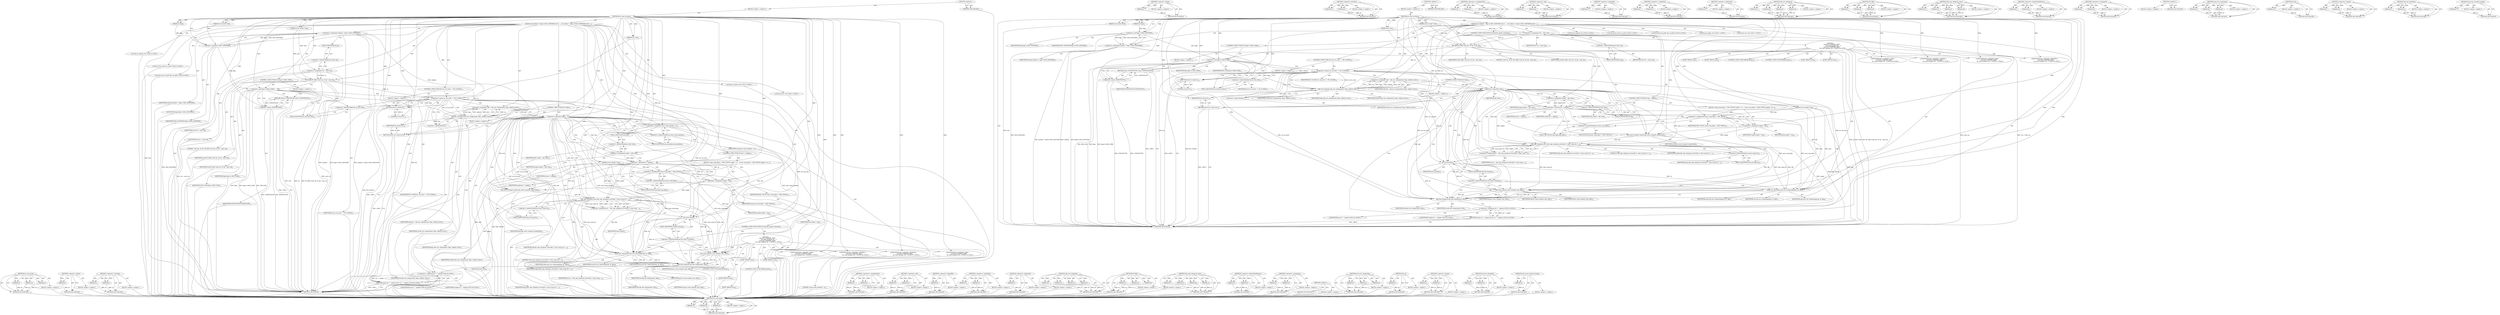 digraph "skb_reset_transport_header" {
vulnerable_231 [label=<(METHOD,hci_sock_cmsg)>];
vulnerable_232 [label=<(PARAM,p1)>];
vulnerable_233 [label=<(PARAM,p2)>];
vulnerable_234 [label=<(PARAM,p3)>];
vulnerable_235 [label=<(BLOCK,&lt;empty&gt;,&lt;empty&gt;)>];
vulnerable_236 [label=<(METHOD_RETURN,ANY)>];
vulnerable_182 [label=<(METHOD,&lt;operator&gt;.minus)>];
vulnerable_183 [label=<(PARAM,p1)>];
vulnerable_184 [label=<(BLOCK,&lt;empty&gt;,&lt;empty&gt;)>];
vulnerable_185 [label=<(METHOD_RETURN,ANY)>];
vulnerable_206 [label=<(METHOD,&lt;operator&gt;.lessThan)>];
vulnerable_207 [label=<(PARAM,p1)>];
vulnerable_208 [label=<(PARAM,p2)>];
vulnerable_209 [label=<(BLOCK,&lt;empty&gt;,&lt;empty&gt;)>];
vulnerable_210 [label=<(METHOD_RETURN,ANY)>];
vulnerable_6 [label=<(METHOD,&lt;global&gt;)<SUB>1</SUB>>];
vulnerable_7 [label=<(BLOCK,&lt;empty&gt;,&lt;empty&gt;)<SUB>1</SUB>>];
vulnerable_8 [label=<(METHOD,hci_sock_recvmsg)<SUB>1</SUB>>];
vulnerable_9 [label=<(PARAM,struct kiocb *iocb)<SUB>1</SUB>>];
vulnerable_10 [label=<(PARAM,struct socket *sock)<SUB>1</SUB>>];
vulnerable_11 [label=<(PARAM,struct msghdr *msg)<SUB>2</SUB>>];
vulnerable_12 [label=<(PARAM,size_t len)<SUB>2</SUB>>];
vulnerable_13 [label=<(PARAM,int flags)<SUB>2</SUB>>];
vulnerable_14 [label=<(BLOCK,{
	int noblock = flags &amp; MSG_DONTWAIT;
	struct ...,{
	int noblock = flags &amp; MSG_DONTWAIT;
	struct ...)<SUB>3</SUB>>];
vulnerable_15 [label="<(LOCAL,int noblock: int)<SUB>4</SUB>>"];
vulnerable_16 [label=<(&lt;operator&gt;.assignment,noblock = flags &amp; MSG_DONTWAIT)<SUB>4</SUB>>];
vulnerable_17 [label=<(IDENTIFIER,noblock,noblock = flags &amp; MSG_DONTWAIT)<SUB>4</SUB>>];
vulnerable_18 [label=<(&lt;operator&gt;.and,flags &amp; MSG_DONTWAIT)<SUB>4</SUB>>];
vulnerable_19 [label=<(IDENTIFIER,flags,flags &amp; MSG_DONTWAIT)<SUB>4</SUB>>];
vulnerable_20 [label=<(IDENTIFIER,MSG_DONTWAIT,flags &amp; MSG_DONTWAIT)<SUB>4</SUB>>];
vulnerable_21 [label="<(LOCAL,struct sock* sk: sock*)<SUB>5</SUB>>"];
vulnerable_22 [label=<(&lt;operator&gt;.assignment,*sk = sock-&gt;sk)<SUB>5</SUB>>];
vulnerable_23 [label=<(IDENTIFIER,sk,*sk = sock-&gt;sk)<SUB>5</SUB>>];
vulnerable_24 [label=<(&lt;operator&gt;.indirectFieldAccess,sock-&gt;sk)<SUB>5</SUB>>];
vulnerable_25 [label=<(IDENTIFIER,sock,*sk = sock-&gt;sk)<SUB>5</SUB>>];
vulnerable_26 [label=<(FIELD_IDENTIFIER,sk,sk)<SUB>5</SUB>>];
vulnerable_27 [label="<(LOCAL,struct sk_buff* skb: sk_buff*)<SUB>6</SUB>>"];
vulnerable_28 [label="<(LOCAL,int copied: int)<SUB>7</SUB>>"];
vulnerable_29 [label="<(LOCAL,int err: int)<SUB>7</SUB>>"];
vulnerable_30 [label=<(BT_DBG,BT_DBG(&quot;sock %p, sk %p&quot;, sock, sk))<SUB>9</SUB>>];
vulnerable_31 [label=<(LITERAL,&quot;sock %p, sk %p&quot;,BT_DBG(&quot;sock %p, sk %p&quot;, sock, sk))<SUB>9</SUB>>];
vulnerable_32 [label=<(IDENTIFIER,sock,BT_DBG(&quot;sock %p, sk %p&quot;, sock, sk))<SUB>9</SUB>>];
vulnerable_33 [label=<(IDENTIFIER,sk,BT_DBG(&quot;sock %p, sk %p&quot;, sock, sk))<SUB>9</SUB>>];
vulnerable_34 [label=<(CONTROL_STRUCTURE,IF,if (flags &amp; (MSG_OOB)))<SUB>11</SUB>>];
vulnerable_35 [label=<(&lt;operator&gt;.and,flags &amp; (MSG_OOB))<SUB>11</SUB>>];
vulnerable_36 [label=<(IDENTIFIER,flags,flags &amp; (MSG_OOB))<SUB>11</SUB>>];
vulnerable_37 [label=<(IDENTIFIER,MSG_OOB,flags &amp; (MSG_OOB))<SUB>11</SUB>>];
vulnerable_38 [label=<(BLOCK,&lt;empty&gt;,&lt;empty&gt;)<SUB>12</SUB>>];
vulnerable_39 [label=<(RETURN,return -EOPNOTSUPP;,return -EOPNOTSUPP;)<SUB>12</SUB>>];
vulnerable_40 [label=<(&lt;operator&gt;.minus,-EOPNOTSUPP)<SUB>12</SUB>>];
vulnerable_41 [label=<(IDENTIFIER,EOPNOTSUPP,-EOPNOTSUPP)<SUB>12</SUB>>];
vulnerable_42 [label=<(CONTROL_STRUCTURE,IF,if (sk-&gt;sk_state == BT_CLOSED))<SUB>14</SUB>>];
vulnerable_43 [label=<(&lt;operator&gt;.equals,sk-&gt;sk_state == BT_CLOSED)<SUB>14</SUB>>];
vulnerable_44 [label=<(&lt;operator&gt;.indirectFieldAccess,sk-&gt;sk_state)<SUB>14</SUB>>];
vulnerable_45 [label=<(IDENTIFIER,sk,sk-&gt;sk_state == BT_CLOSED)<SUB>14</SUB>>];
vulnerable_46 [label=<(FIELD_IDENTIFIER,sk_state,sk_state)<SUB>14</SUB>>];
vulnerable_47 [label=<(IDENTIFIER,BT_CLOSED,sk-&gt;sk_state == BT_CLOSED)<SUB>14</SUB>>];
vulnerable_48 [label=<(BLOCK,&lt;empty&gt;,&lt;empty&gt;)<SUB>15</SUB>>];
vulnerable_49 [label=<(RETURN,return 0;,return 0;)<SUB>15</SUB>>];
vulnerable_50 [label=<(LITERAL,0,return 0;)<SUB>15</SUB>>];
vulnerable_51 [label=<(&lt;operator&gt;.assignment,skb = skb_recv_datagram(sk, flags, noblock, &amp;err))<SUB>17</SUB>>];
vulnerable_52 [label=<(IDENTIFIER,skb,skb = skb_recv_datagram(sk, flags, noblock, &amp;err))<SUB>17</SUB>>];
vulnerable_53 [label=<(skb_recv_datagram,skb_recv_datagram(sk, flags, noblock, &amp;err))<SUB>17</SUB>>];
vulnerable_54 [label=<(IDENTIFIER,sk,skb_recv_datagram(sk, flags, noblock, &amp;err))<SUB>17</SUB>>];
vulnerable_55 [label=<(IDENTIFIER,flags,skb_recv_datagram(sk, flags, noblock, &amp;err))<SUB>17</SUB>>];
vulnerable_56 [label=<(IDENTIFIER,noblock,skb_recv_datagram(sk, flags, noblock, &amp;err))<SUB>17</SUB>>];
vulnerable_57 [label=<(&lt;operator&gt;.addressOf,&amp;err)<SUB>17</SUB>>];
vulnerable_58 [label=<(IDENTIFIER,err,skb_recv_datagram(sk, flags, noblock, &amp;err))<SUB>17</SUB>>];
vulnerable_59 [label=<(CONTROL_STRUCTURE,IF,if (!skb))<SUB>18</SUB>>];
vulnerable_60 [label=<(&lt;operator&gt;.logicalNot,!skb)<SUB>18</SUB>>];
vulnerable_61 [label=<(IDENTIFIER,skb,!skb)<SUB>18</SUB>>];
vulnerable_62 [label=<(BLOCK,&lt;empty&gt;,&lt;empty&gt;)<SUB>19</SUB>>];
vulnerable_63 [label=<(RETURN,return err;,return err;)<SUB>19</SUB>>];
vulnerable_64 [label=<(IDENTIFIER,err,return err;)<SUB>19</SUB>>];
vulnerable_65 [label=<(&lt;operator&gt;.assignment,msg-&gt;msg_namelen = 0)<SUB>21</SUB>>];
vulnerable_66 [label=<(&lt;operator&gt;.indirectFieldAccess,msg-&gt;msg_namelen)<SUB>21</SUB>>];
vulnerable_67 [label=<(IDENTIFIER,msg,msg-&gt;msg_namelen = 0)<SUB>21</SUB>>];
vulnerable_68 [label=<(FIELD_IDENTIFIER,msg_namelen,msg_namelen)<SUB>21</SUB>>];
vulnerable_69 [label=<(LITERAL,0,msg-&gt;msg_namelen = 0)<SUB>21</SUB>>];
vulnerable_70 [label=<(&lt;operator&gt;.assignment,copied = skb-&gt;len)<SUB>22</SUB>>];
vulnerable_71 [label=<(IDENTIFIER,copied,copied = skb-&gt;len)<SUB>22</SUB>>];
vulnerable_72 [label=<(&lt;operator&gt;.indirectFieldAccess,skb-&gt;len)<SUB>22</SUB>>];
vulnerable_73 [label=<(IDENTIFIER,skb,copied = skb-&gt;len)<SUB>22</SUB>>];
vulnerable_74 [label=<(FIELD_IDENTIFIER,len,len)<SUB>22</SUB>>];
vulnerable_75 [label=<(CONTROL_STRUCTURE,IF,if (len &lt; copied))<SUB>23</SUB>>];
vulnerable_76 [label=<(&lt;operator&gt;.lessThan,len &lt; copied)<SUB>23</SUB>>];
vulnerable_77 [label=<(IDENTIFIER,len,len &lt; copied)<SUB>23</SUB>>];
vulnerable_78 [label=<(IDENTIFIER,copied,len &lt; copied)<SUB>23</SUB>>];
vulnerable_79 [label=<(BLOCK,{
 		msg-&gt;msg_flags |= MSG_TRUNC;
		copied = le...,{
 		msg-&gt;msg_flags |= MSG_TRUNC;
		copied = le...)<SUB>23</SUB>>];
vulnerable_80 [label=<(&lt;operators&gt;.assignmentOr,msg-&gt;msg_flags |= MSG_TRUNC)<SUB>24</SUB>>];
vulnerable_81 [label=<(&lt;operator&gt;.indirectFieldAccess,msg-&gt;msg_flags)<SUB>24</SUB>>];
vulnerable_82 [label=<(IDENTIFIER,msg,msg-&gt;msg_flags |= MSG_TRUNC)<SUB>24</SUB>>];
vulnerable_83 [label=<(FIELD_IDENTIFIER,msg_flags,msg_flags)<SUB>24</SUB>>];
vulnerable_84 [label=<(IDENTIFIER,MSG_TRUNC,msg-&gt;msg_flags |= MSG_TRUNC)<SUB>24</SUB>>];
vulnerable_85 [label=<(&lt;operator&gt;.assignment,copied = len)<SUB>25</SUB>>];
vulnerable_86 [label=<(IDENTIFIER,copied,copied = len)<SUB>25</SUB>>];
vulnerable_87 [label=<(IDENTIFIER,len,copied = len)<SUB>25</SUB>>];
vulnerable_88 [label=<(skb_reset_transport_header,skb_reset_transport_header(skb))<SUB>28</SUB>>];
vulnerable_89 [label=<(IDENTIFIER,skb,skb_reset_transport_header(skb))<SUB>28</SUB>>];
vulnerable_90 [label=<(&lt;operator&gt;.assignment,err = skb_copy_datagram_iovec(skb, 0, msg-&gt;msg_...)<SUB>29</SUB>>];
vulnerable_91 [label=<(IDENTIFIER,err,err = skb_copy_datagram_iovec(skb, 0, msg-&gt;msg_...)<SUB>29</SUB>>];
vulnerable_92 [label=<(skb_copy_datagram_iovec,skb_copy_datagram_iovec(skb, 0, msg-&gt;msg_iov, c...)<SUB>29</SUB>>];
vulnerable_93 [label=<(IDENTIFIER,skb,skb_copy_datagram_iovec(skb, 0, msg-&gt;msg_iov, c...)<SUB>29</SUB>>];
vulnerable_94 [label=<(LITERAL,0,skb_copy_datagram_iovec(skb, 0, msg-&gt;msg_iov, c...)<SUB>29</SUB>>];
vulnerable_95 [label=<(&lt;operator&gt;.indirectFieldAccess,msg-&gt;msg_iov)<SUB>29</SUB>>];
vulnerable_96 [label=<(IDENTIFIER,msg,skb_copy_datagram_iovec(skb, 0, msg-&gt;msg_iov, c...)<SUB>29</SUB>>];
vulnerable_97 [label=<(FIELD_IDENTIFIER,msg_iov,msg_iov)<SUB>29</SUB>>];
vulnerable_98 [label=<(IDENTIFIER,copied,skb_copy_datagram_iovec(skb, 0, msg-&gt;msg_iov, c...)<SUB>29</SUB>>];
vulnerable_99 [label=<(CONTROL_STRUCTURE,SWITCH,switch(hci_pi(sk)-&gt;channel))<SUB>31</SUB>>];
vulnerable_100 [label=<(&lt;operator&gt;.indirectFieldAccess,hci_pi(sk)-&gt;channel)<SUB>31</SUB>>];
vulnerable_101 [label=<(hci_pi,hci_pi(sk))<SUB>31</SUB>>];
vulnerable_102 [label=<(IDENTIFIER,sk,hci_pi(sk))<SUB>31</SUB>>];
vulnerable_103 [label=<(FIELD_IDENTIFIER,channel,channel)<SUB>31</SUB>>];
vulnerable_104 [label="<(BLOCK,{
	case HCI_CHANNEL_RAW:
		hci_sock_cmsg(sk, ms...,{
	case HCI_CHANNEL_RAW:
		hci_sock_cmsg(sk, ms...)<SUB>31</SUB>>"];
vulnerable_105 [label=<(JUMP_TARGET,case)<SUB>32</SUB>>];
vulnerable_106 [label="<(IDENTIFIER,HCI_CHANNEL_RAW,{
	case HCI_CHANNEL_RAW:
		hci_sock_cmsg(sk, ms...)<SUB>32</SUB>>"];
vulnerable_107 [label=<(hci_sock_cmsg,hci_sock_cmsg(sk, msg, skb))<SUB>33</SUB>>];
vulnerable_108 [label=<(IDENTIFIER,sk,hci_sock_cmsg(sk, msg, skb))<SUB>33</SUB>>];
vulnerable_109 [label=<(IDENTIFIER,msg,hci_sock_cmsg(sk, msg, skb))<SUB>33</SUB>>];
vulnerable_110 [label=<(IDENTIFIER,skb,hci_sock_cmsg(sk, msg, skb))<SUB>33</SUB>>];
vulnerable_111 [label=<(CONTROL_STRUCTURE,BREAK,break;)<SUB>34</SUB>>];
vulnerable_112 [label=<(JUMP_TARGET,case)<SUB>35</SUB>>];
vulnerable_113 [label="<(IDENTIFIER,HCI_CHANNEL_USER,{
	case HCI_CHANNEL_RAW:
		hci_sock_cmsg(sk, ms...)<SUB>35</SUB>>"];
vulnerable_114 [label=<(JUMP_TARGET,case)<SUB>36</SUB>>];
vulnerable_115 [label="<(IDENTIFIER,HCI_CHANNEL_CONTROL,{
	case HCI_CHANNEL_RAW:
		hci_sock_cmsg(sk, ms...)<SUB>36</SUB>>"];
vulnerable_116 [label=<(JUMP_TARGET,case)<SUB>37</SUB>>];
vulnerable_117 [label="<(IDENTIFIER,HCI_CHANNEL_MONITOR,{
	case HCI_CHANNEL_RAW:
		hci_sock_cmsg(sk, ms...)<SUB>37</SUB>>"];
vulnerable_118 [label=<(sock_recv_timestamp,sock_recv_timestamp(msg, sk, skb))<SUB>38</SUB>>];
vulnerable_119 [label=<(IDENTIFIER,msg,sock_recv_timestamp(msg, sk, skb))<SUB>38</SUB>>];
vulnerable_120 [label=<(IDENTIFIER,sk,sock_recv_timestamp(msg, sk, skb))<SUB>38</SUB>>];
vulnerable_121 [label=<(IDENTIFIER,skb,sock_recv_timestamp(msg, sk, skb))<SUB>38</SUB>>];
vulnerable_122 [label=<(CONTROL_STRUCTURE,BREAK,break;)<SUB>39</SUB>>];
vulnerable_123 [label=<(skb_free_datagram,skb_free_datagram(sk, skb))<SUB>42</SUB>>];
vulnerable_124 [label=<(IDENTIFIER,sk,skb_free_datagram(sk, skb))<SUB>42</SUB>>];
vulnerable_125 [label=<(IDENTIFIER,skb,skb_free_datagram(sk, skb))<SUB>42</SUB>>];
vulnerable_126 [label="<(RETURN,return err ? : copied;,return err ? : copied;)<SUB>44</SUB>>"];
vulnerable_127 [label="<(&lt;operator&gt;.conditional,err ? : copied)<SUB>44</SUB>>"];
vulnerable_128 [label="<(IDENTIFIER,err,err ? : copied)<SUB>44</SUB>>"];
vulnerable_129 [label="<(IDENTIFIER,copied,err ? : copied)<SUB>44</SUB>>"];
vulnerable_130 [label=<(METHOD_RETURN,int)<SUB>1</SUB>>];
vulnerable_132 [label=<(METHOD_RETURN,ANY)<SUB>1</SUB>>];
vulnerable_211 [label=<(METHOD,&lt;operators&gt;.assignmentOr)>];
vulnerable_212 [label=<(PARAM,p1)>];
vulnerable_213 [label=<(PARAM,p2)>];
vulnerable_214 [label=<(BLOCK,&lt;empty&gt;,&lt;empty&gt;)>];
vulnerable_215 [label=<(METHOD_RETURN,ANY)>];
vulnerable_166 [label=<(METHOD,&lt;operator&gt;.and)>];
vulnerable_167 [label=<(PARAM,p1)>];
vulnerable_168 [label=<(PARAM,p2)>];
vulnerable_169 [label=<(BLOCK,&lt;empty&gt;,&lt;empty&gt;)>];
vulnerable_170 [label=<(METHOD_RETURN,ANY)>];
vulnerable_202 [label=<(METHOD,&lt;operator&gt;.logicalNot)>];
vulnerable_203 [label=<(PARAM,p1)>];
vulnerable_204 [label=<(BLOCK,&lt;empty&gt;,&lt;empty&gt;)>];
vulnerable_205 [label=<(METHOD_RETURN,ANY)>];
vulnerable_248 [label=<(METHOD,&lt;operator&gt;.conditional)>];
vulnerable_249 [label=<(PARAM,p1)>];
vulnerable_250 [label=<(PARAM,p2)>];
vulnerable_251 [label=<(BLOCK,&lt;empty&gt;,&lt;empty&gt;)>];
vulnerable_252 [label=<(METHOD_RETURN,ANY)>];
vulnerable_198 [label=<(METHOD,&lt;operator&gt;.addressOf)>];
vulnerable_199 [label=<(PARAM,p1)>];
vulnerable_200 [label=<(BLOCK,&lt;empty&gt;,&lt;empty&gt;)>];
vulnerable_201 [label=<(METHOD_RETURN,ANY)>];
vulnerable_191 [label=<(METHOD,skb_recv_datagram)>];
vulnerable_192 [label=<(PARAM,p1)>];
vulnerable_193 [label=<(PARAM,p2)>];
vulnerable_194 [label=<(PARAM,p3)>];
vulnerable_195 [label=<(PARAM,p4)>];
vulnerable_196 [label=<(BLOCK,&lt;empty&gt;,&lt;empty&gt;)>];
vulnerable_197 [label=<(METHOD_RETURN,ANY)>];
vulnerable_176 [label=<(METHOD,BT_DBG)>];
vulnerable_177 [label=<(PARAM,p1)>];
vulnerable_178 [label=<(PARAM,p2)>];
vulnerable_179 [label=<(PARAM,p3)>];
vulnerable_180 [label=<(BLOCK,&lt;empty&gt;,&lt;empty&gt;)>];
vulnerable_181 [label=<(METHOD_RETURN,ANY)>];
vulnerable_220 [label=<(METHOD,skb_copy_datagram_iovec)>];
vulnerable_221 [label=<(PARAM,p1)>];
vulnerable_222 [label=<(PARAM,p2)>];
vulnerable_223 [label=<(PARAM,p3)>];
vulnerable_224 [label=<(PARAM,p4)>];
vulnerable_225 [label=<(BLOCK,&lt;empty&gt;,&lt;empty&gt;)>];
vulnerable_226 [label=<(METHOD_RETURN,ANY)>];
vulnerable_171 [label=<(METHOD,&lt;operator&gt;.indirectFieldAccess)>];
vulnerable_172 [label=<(PARAM,p1)>];
vulnerable_173 [label=<(PARAM,p2)>];
vulnerable_174 [label=<(BLOCK,&lt;empty&gt;,&lt;empty&gt;)>];
vulnerable_175 [label=<(METHOD_RETURN,ANY)>];
vulnerable_161 [label=<(METHOD,&lt;operator&gt;.assignment)>];
vulnerable_162 [label=<(PARAM,p1)>];
vulnerable_163 [label=<(PARAM,p2)>];
vulnerable_164 [label=<(BLOCK,&lt;empty&gt;,&lt;empty&gt;)>];
vulnerable_165 [label=<(METHOD_RETURN,ANY)>];
vulnerable_155 [label=<(METHOD,&lt;global&gt;)<SUB>1</SUB>>];
vulnerable_156 [label=<(BLOCK,&lt;empty&gt;,&lt;empty&gt;)>];
vulnerable_157 [label=<(METHOD_RETURN,ANY)>];
vulnerable_237 [label=<(METHOD,sock_recv_timestamp)>];
vulnerable_238 [label=<(PARAM,p1)>];
vulnerable_239 [label=<(PARAM,p2)>];
vulnerable_240 [label=<(PARAM,p3)>];
vulnerable_241 [label=<(BLOCK,&lt;empty&gt;,&lt;empty&gt;)>];
vulnerable_242 [label=<(METHOD_RETURN,ANY)>];
vulnerable_227 [label=<(METHOD,hci_pi)>];
vulnerable_228 [label=<(PARAM,p1)>];
vulnerable_229 [label=<(BLOCK,&lt;empty&gt;,&lt;empty&gt;)>];
vulnerable_230 [label=<(METHOD_RETURN,ANY)>];
vulnerable_186 [label=<(METHOD,&lt;operator&gt;.equals)>];
vulnerable_187 [label=<(PARAM,p1)>];
vulnerable_188 [label=<(PARAM,p2)>];
vulnerable_189 [label=<(BLOCK,&lt;empty&gt;,&lt;empty&gt;)>];
vulnerable_190 [label=<(METHOD_RETURN,ANY)>];
vulnerable_243 [label=<(METHOD,skb_free_datagram)>];
vulnerable_244 [label=<(PARAM,p1)>];
vulnerable_245 [label=<(PARAM,p2)>];
vulnerable_246 [label=<(BLOCK,&lt;empty&gt;,&lt;empty&gt;)>];
vulnerable_247 [label=<(METHOD_RETURN,ANY)>];
vulnerable_216 [label=<(METHOD,skb_reset_transport_header)>];
vulnerable_217 [label=<(PARAM,p1)>];
vulnerable_218 [label=<(BLOCK,&lt;empty&gt;,&lt;empty&gt;)>];
vulnerable_219 [label=<(METHOD_RETURN,ANY)>];
fixed_226 [label=<(METHOD,hci_sock_cmsg)>];
fixed_227 [label=<(PARAM,p1)>];
fixed_228 [label=<(PARAM,p2)>];
fixed_229 [label=<(PARAM,p3)>];
fixed_230 [label=<(BLOCK,&lt;empty&gt;,&lt;empty&gt;)>];
fixed_231 [label=<(METHOD_RETURN,ANY)>];
fixed_177 [label=<(METHOD,&lt;operator&gt;.minus)>];
fixed_178 [label=<(PARAM,p1)>];
fixed_179 [label=<(BLOCK,&lt;empty&gt;,&lt;empty&gt;)>];
fixed_180 [label=<(METHOD_RETURN,ANY)>];
fixed_201 [label=<(METHOD,&lt;operator&gt;.lessThan)>];
fixed_202 [label=<(PARAM,p1)>];
fixed_203 [label=<(PARAM,p2)>];
fixed_204 [label=<(BLOCK,&lt;empty&gt;,&lt;empty&gt;)>];
fixed_205 [label=<(METHOD_RETURN,ANY)>];
fixed_6 [label=<(METHOD,&lt;global&gt;)<SUB>1</SUB>>];
fixed_7 [label=<(BLOCK,&lt;empty&gt;,&lt;empty&gt;)<SUB>1</SUB>>];
fixed_8 [label=<(METHOD,hci_sock_recvmsg)<SUB>1</SUB>>];
fixed_9 [label=<(PARAM,struct kiocb *iocb)<SUB>1</SUB>>];
fixed_10 [label=<(PARAM,struct socket *sock)<SUB>1</SUB>>];
fixed_11 [label=<(PARAM,struct msghdr *msg)<SUB>2</SUB>>];
fixed_12 [label=<(PARAM,size_t len)<SUB>2</SUB>>];
fixed_13 [label=<(PARAM,int flags)<SUB>2</SUB>>];
fixed_14 [label=<(BLOCK,{
	int noblock = flags &amp; MSG_DONTWAIT;
	struct ...,{
	int noblock = flags &amp; MSG_DONTWAIT;
	struct ...)<SUB>3</SUB>>];
fixed_15 [label="<(LOCAL,int noblock: int)<SUB>4</SUB>>"];
fixed_16 [label=<(&lt;operator&gt;.assignment,noblock = flags &amp; MSG_DONTWAIT)<SUB>4</SUB>>];
fixed_17 [label=<(IDENTIFIER,noblock,noblock = flags &amp; MSG_DONTWAIT)<SUB>4</SUB>>];
fixed_18 [label=<(&lt;operator&gt;.and,flags &amp; MSG_DONTWAIT)<SUB>4</SUB>>];
fixed_19 [label=<(IDENTIFIER,flags,flags &amp; MSG_DONTWAIT)<SUB>4</SUB>>];
fixed_20 [label=<(IDENTIFIER,MSG_DONTWAIT,flags &amp; MSG_DONTWAIT)<SUB>4</SUB>>];
fixed_21 [label="<(LOCAL,struct sock* sk: sock*)<SUB>5</SUB>>"];
fixed_22 [label=<(&lt;operator&gt;.assignment,*sk = sock-&gt;sk)<SUB>5</SUB>>];
fixed_23 [label=<(IDENTIFIER,sk,*sk = sock-&gt;sk)<SUB>5</SUB>>];
fixed_24 [label=<(&lt;operator&gt;.indirectFieldAccess,sock-&gt;sk)<SUB>5</SUB>>];
fixed_25 [label=<(IDENTIFIER,sock,*sk = sock-&gt;sk)<SUB>5</SUB>>];
fixed_26 [label=<(FIELD_IDENTIFIER,sk,sk)<SUB>5</SUB>>];
fixed_27 [label="<(LOCAL,struct sk_buff* skb: sk_buff*)<SUB>6</SUB>>"];
fixed_28 [label="<(LOCAL,int copied: int)<SUB>7</SUB>>"];
fixed_29 [label="<(LOCAL,int err: int)<SUB>7</SUB>>"];
fixed_30 [label=<(BT_DBG,BT_DBG(&quot;sock %p, sk %p&quot;, sock, sk))<SUB>9</SUB>>];
fixed_31 [label=<(LITERAL,&quot;sock %p, sk %p&quot;,BT_DBG(&quot;sock %p, sk %p&quot;, sock, sk))<SUB>9</SUB>>];
fixed_32 [label=<(IDENTIFIER,sock,BT_DBG(&quot;sock %p, sk %p&quot;, sock, sk))<SUB>9</SUB>>];
fixed_33 [label=<(IDENTIFIER,sk,BT_DBG(&quot;sock %p, sk %p&quot;, sock, sk))<SUB>9</SUB>>];
fixed_34 [label=<(CONTROL_STRUCTURE,IF,if (flags &amp; (MSG_OOB)))<SUB>11</SUB>>];
fixed_35 [label=<(&lt;operator&gt;.and,flags &amp; (MSG_OOB))<SUB>11</SUB>>];
fixed_36 [label=<(IDENTIFIER,flags,flags &amp; (MSG_OOB))<SUB>11</SUB>>];
fixed_37 [label=<(IDENTIFIER,MSG_OOB,flags &amp; (MSG_OOB))<SUB>11</SUB>>];
fixed_38 [label=<(BLOCK,&lt;empty&gt;,&lt;empty&gt;)<SUB>12</SUB>>];
fixed_39 [label=<(RETURN,return -EOPNOTSUPP;,return -EOPNOTSUPP;)<SUB>12</SUB>>];
fixed_40 [label=<(&lt;operator&gt;.minus,-EOPNOTSUPP)<SUB>12</SUB>>];
fixed_41 [label=<(IDENTIFIER,EOPNOTSUPP,-EOPNOTSUPP)<SUB>12</SUB>>];
fixed_42 [label=<(CONTROL_STRUCTURE,IF,if (sk-&gt;sk_state == BT_CLOSED))<SUB>14</SUB>>];
fixed_43 [label=<(&lt;operator&gt;.equals,sk-&gt;sk_state == BT_CLOSED)<SUB>14</SUB>>];
fixed_44 [label=<(&lt;operator&gt;.indirectFieldAccess,sk-&gt;sk_state)<SUB>14</SUB>>];
fixed_45 [label=<(IDENTIFIER,sk,sk-&gt;sk_state == BT_CLOSED)<SUB>14</SUB>>];
fixed_46 [label=<(FIELD_IDENTIFIER,sk_state,sk_state)<SUB>14</SUB>>];
fixed_47 [label=<(IDENTIFIER,BT_CLOSED,sk-&gt;sk_state == BT_CLOSED)<SUB>14</SUB>>];
fixed_48 [label=<(BLOCK,&lt;empty&gt;,&lt;empty&gt;)<SUB>15</SUB>>];
fixed_49 [label=<(RETURN,return 0;,return 0;)<SUB>15</SUB>>];
fixed_50 [label=<(LITERAL,0,return 0;)<SUB>15</SUB>>];
fixed_51 [label=<(&lt;operator&gt;.assignment,skb = skb_recv_datagram(sk, flags, noblock, &amp;err))<SUB>17</SUB>>];
fixed_52 [label=<(IDENTIFIER,skb,skb = skb_recv_datagram(sk, flags, noblock, &amp;err))<SUB>17</SUB>>];
fixed_53 [label=<(skb_recv_datagram,skb_recv_datagram(sk, flags, noblock, &amp;err))<SUB>17</SUB>>];
fixed_54 [label=<(IDENTIFIER,sk,skb_recv_datagram(sk, flags, noblock, &amp;err))<SUB>17</SUB>>];
fixed_55 [label=<(IDENTIFIER,flags,skb_recv_datagram(sk, flags, noblock, &amp;err))<SUB>17</SUB>>];
fixed_56 [label=<(IDENTIFIER,noblock,skb_recv_datagram(sk, flags, noblock, &amp;err))<SUB>17</SUB>>];
fixed_57 [label=<(&lt;operator&gt;.addressOf,&amp;err)<SUB>17</SUB>>];
fixed_58 [label=<(IDENTIFIER,err,skb_recv_datagram(sk, flags, noblock, &amp;err))<SUB>17</SUB>>];
fixed_59 [label=<(CONTROL_STRUCTURE,IF,if (!skb))<SUB>18</SUB>>];
fixed_60 [label=<(&lt;operator&gt;.logicalNot,!skb)<SUB>18</SUB>>];
fixed_61 [label=<(IDENTIFIER,skb,!skb)<SUB>18</SUB>>];
fixed_62 [label=<(BLOCK,&lt;empty&gt;,&lt;empty&gt;)<SUB>19</SUB>>];
fixed_63 [label=<(RETURN,return err;,return err;)<SUB>19</SUB>>];
fixed_64 [label=<(IDENTIFIER,err,return err;)<SUB>19</SUB>>];
fixed_65 [label=<(&lt;operator&gt;.assignment,copied = skb-&gt;len)<SUB>21</SUB>>];
fixed_66 [label=<(IDENTIFIER,copied,copied = skb-&gt;len)<SUB>21</SUB>>];
fixed_67 [label=<(&lt;operator&gt;.indirectFieldAccess,skb-&gt;len)<SUB>21</SUB>>];
fixed_68 [label=<(IDENTIFIER,skb,copied = skb-&gt;len)<SUB>21</SUB>>];
fixed_69 [label=<(FIELD_IDENTIFIER,len,len)<SUB>21</SUB>>];
fixed_70 [label=<(CONTROL_STRUCTURE,IF,if (len &lt; copied))<SUB>22</SUB>>];
fixed_71 [label=<(&lt;operator&gt;.lessThan,len &lt; copied)<SUB>22</SUB>>];
fixed_72 [label=<(IDENTIFIER,len,len &lt; copied)<SUB>22</SUB>>];
fixed_73 [label=<(IDENTIFIER,copied,len &lt; copied)<SUB>22</SUB>>];
fixed_74 [label=<(BLOCK,{
 		msg-&gt;msg_flags |= MSG_TRUNC;
		copied = le...,{
 		msg-&gt;msg_flags |= MSG_TRUNC;
		copied = le...)<SUB>22</SUB>>];
fixed_75 [label=<(&lt;operators&gt;.assignmentOr,msg-&gt;msg_flags |= MSG_TRUNC)<SUB>23</SUB>>];
fixed_76 [label=<(&lt;operator&gt;.indirectFieldAccess,msg-&gt;msg_flags)<SUB>23</SUB>>];
fixed_77 [label=<(IDENTIFIER,msg,msg-&gt;msg_flags |= MSG_TRUNC)<SUB>23</SUB>>];
fixed_78 [label=<(FIELD_IDENTIFIER,msg_flags,msg_flags)<SUB>23</SUB>>];
fixed_79 [label=<(IDENTIFIER,MSG_TRUNC,msg-&gt;msg_flags |= MSG_TRUNC)<SUB>23</SUB>>];
fixed_80 [label=<(&lt;operator&gt;.assignment,copied = len)<SUB>24</SUB>>];
fixed_81 [label=<(IDENTIFIER,copied,copied = len)<SUB>24</SUB>>];
fixed_82 [label=<(IDENTIFIER,len,copied = len)<SUB>24</SUB>>];
fixed_83 [label=<(skb_reset_transport_header,skb_reset_transport_header(skb))<SUB>27</SUB>>];
fixed_84 [label=<(IDENTIFIER,skb,skb_reset_transport_header(skb))<SUB>27</SUB>>];
fixed_85 [label=<(&lt;operator&gt;.assignment,err = skb_copy_datagram_iovec(skb, 0, msg-&gt;msg_...)<SUB>28</SUB>>];
fixed_86 [label=<(IDENTIFIER,err,err = skb_copy_datagram_iovec(skb, 0, msg-&gt;msg_...)<SUB>28</SUB>>];
fixed_87 [label=<(skb_copy_datagram_iovec,skb_copy_datagram_iovec(skb, 0, msg-&gt;msg_iov, c...)<SUB>28</SUB>>];
fixed_88 [label=<(IDENTIFIER,skb,skb_copy_datagram_iovec(skb, 0, msg-&gt;msg_iov, c...)<SUB>28</SUB>>];
fixed_89 [label=<(LITERAL,0,skb_copy_datagram_iovec(skb, 0, msg-&gt;msg_iov, c...)<SUB>28</SUB>>];
fixed_90 [label=<(&lt;operator&gt;.indirectFieldAccess,msg-&gt;msg_iov)<SUB>28</SUB>>];
fixed_91 [label=<(IDENTIFIER,msg,skb_copy_datagram_iovec(skb, 0, msg-&gt;msg_iov, c...)<SUB>28</SUB>>];
fixed_92 [label=<(FIELD_IDENTIFIER,msg_iov,msg_iov)<SUB>28</SUB>>];
fixed_93 [label=<(IDENTIFIER,copied,skb_copy_datagram_iovec(skb, 0, msg-&gt;msg_iov, c...)<SUB>28</SUB>>];
fixed_94 [label=<(CONTROL_STRUCTURE,SWITCH,switch(hci_pi(sk)-&gt;channel))<SUB>30</SUB>>];
fixed_95 [label=<(&lt;operator&gt;.indirectFieldAccess,hci_pi(sk)-&gt;channel)<SUB>30</SUB>>];
fixed_96 [label=<(hci_pi,hci_pi(sk))<SUB>30</SUB>>];
fixed_97 [label=<(IDENTIFIER,sk,hci_pi(sk))<SUB>30</SUB>>];
fixed_98 [label=<(FIELD_IDENTIFIER,channel,channel)<SUB>30</SUB>>];
fixed_99 [label="<(BLOCK,{
	case HCI_CHANNEL_RAW:
		hci_sock_cmsg(sk, ms...,{
	case HCI_CHANNEL_RAW:
		hci_sock_cmsg(sk, ms...)<SUB>30</SUB>>"];
fixed_100 [label=<(JUMP_TARGET,case)<SUB>31</SUB>>];
fixed_101 [label="<(IDENTIFIER,HCI_CHANNEL_RAW,{
	case HCI_CHANNEL_RAW:
		hci_sock_cmsg(sk, ms...)<SUB>31</SUB>>"];
fixed_102 [label=<(hci_sock_cmsg,hci_sock_cmsg(sk, msg, skb))<SUB>32</SUB>>];
fixed_103 [label=<(IDENTIFIER,sk,hci_sock_cmsg(sk, msg, skb))<SUB>32</SUB>>];
fixed_104 [label=<(IDENTIFIER,msg,hci_sock_cmsg(sk, msg, skb))<SUB>32</SUB>>];
fixed_105 [label=<(IDENTIFIER,skb,hci_sock_cmsg(sk, msg, skb))<SUB>32</SUB>>];
fixed_106 [label=<(CONTROL_STRUCTURE,BREAK,break;)<SUB>33</SUB>>];
fixed_107 [label=<(JUMP_TARGET,case)<SUB>34</SUB>>];
fixed_108 [label="<(IDENTIFIER,HCI_CHANNEL_USER,{
	case HCI_CHANNEL_RAW:
		hci_sock_cmsg(sk, ms...)<SUB>34</SUB>>"];
fixed_109 [label=<(JUMP_TARGET,case)<SUB>35</SUB>>];
fixed_110 [label="<(IDENTIFIER,HCI_CHANNEL_CONTROL,{
	case HCI_CHANNEL_RAW:
		hci_sock_cmsg(sk, ms...)<SUB>35</SUB>>"];
fixed_111 [label=<(JUMP_TARGET,case)<SUB>36</SUB>>];
fixed_112 [label="<(IDENTIFIER,HCI_CHANNEL_MONITOR,{
	case HCI_CHANNEL_RAW:
		hci_sock_cmsg(sk, ms...)<SUB>36</SUB>>"];
fixed_113 [label=<(sock_recv_timestamp,sock_recv_timestamp(msg, sk, skb))<SUB>37</SUB>>];
fixed_114 [label=<(IDENTIFIER,msg,sock_recv_timestamp(msg, sk, skb))<SUB>37</SUB>>];
fixed_115 [label=<(IDENTIFIER,sk,sock_recv_timestamp(msg, sk, skb))<SUB>37</SUB>>];
fixed_116 [label=<(IDENTIFIER,skb,sock_recv_timestamp(msg, sk, skb))<SUB>37</SUB>>];
fixed_117 [label=<(CONTROL_STRUCTURE,BREAK,break;)<SUB>38</SUB>>];
fixed_118 [label=<(skb_free_datagram,skb_free_datagram(sk, skb))<SUB>41</SUB>>];
fixed_119 [label=<(IDENTIFIER,sk,skb_free_datagram(sk, skb))<SUB>41</SUB>>];
fixed_120 [label=<(IDENTIFIER,skb,skb_free_datagram(sk, skb))<SUB>41</SUB>>];
fixed_121 [label="<(RETURN,return err ? : copied;,return err ? : copied;)<SUB>43</SUB>>"];
fixed_122 [label="<(&lt;operator&gt;.conditional,err ? : copied)<SUB>43</SUB>>"];
fixed_123 [label="<(IDENTIFIER,err,err ? : copied)<SUB>43</SUB>>"];
fixed_124 [label="<(IDENTIFIER,copied,err ? : copied)<SUB>43</SUB>>"];
fixed_125 [label=<(METHOD_RETURN,int)<SUB>1</SUB>>];
fixed_127 [label=<(METHOD_RETURN,ANY)<SUB>1</SUB>>];
fixed_206 [label=<(METHOD,&lt;operators&gt;.assignmentOr)>];
fixed_207 [label=<(PARAM,p1)>];
fixed_208 [label=<(PARAM,p2)>];
fixed_209 [label=<(BLOCK,&lt;empty&gt;,&lt;empty&gt;)>];
fixed_210 [label=<(METHOD_RETURN,ANY)>];
fixed_161 [label=<(METHOD,&lt;operator&gt;.and)>];
fixed_162 [label=<(PARAM,p1)>];
fixed_163 [label=<(PARAM,p2)>];
fixed_164 [label=<(BLOCK,&lt;empty&gt;,&lt;empty&gt;)>];
fixed_165 [label=<(METHOD_RETURN,ANY)>];
fixed_197 [label=<(METHOD,&lt;operator&gt;.logicalNot)>];
fixed_198 [label=<(PARAM,p1)>];
fixed_199 [label=<(BLOCK,&lt;empty&gt;,&lt;empty&gt;)>];
fixed_200 [label=<(METHOD_RETURN,ANY)>];
fixed_243 [label=<(METHOD,&lt;operator&gt;.conditional)>];
fixed_244 [label=<(PARAM,p1)>];
fixed_245 [label=<(PARAM,p2)>];
fixed_246 [label=<(BLOCK,&lt;empty&gt;,&lt;empty&gt;)>];
fixed_247 [label=<(METHOD_RETURN,ANY)>];
fixed_193 [label=<(METHOD,&lt;operator&gt;.addressOf)>];
fixed_194 [label=<(PARAM,p1)>];
fixed_195 [label=<(BLOCK,&lt;empty&gt;,&lt;empty&gt;)>];
fixed_196 [label=<(METHOD_RETURN,ANY)>];
fixed_186 [label=<(METHOD,skb_recv_datagram)>];
fixed_187 [label=<(PARAM,p1)>];
fixed_188 [label=<(PARAM,p2)>];
fixed_189 [label=<(PARAM,p3)>];
fixed_190 [label=<(PARAM,p4)>];
fixed_191 [label=<(BLOCK,&lt;empty&gt;,&lt;empty&gt;)>];
fixed_192 [label=<(METHOD_RETURN,ANY)>];
fixed_171 [label=<(METHOD,BT_DBG)>];
fixed_172 [label=<(PARAM,p1)>];
fixed_173 [label=<(PARAM,p2)>];
fixed_174 [label=<(PARAM,p3)>];
fixed_175 [label=<(BLOCK,&lt;empty&gt;,&lt;empty&gt;)>];
fixed_176 [label=<(METHOD_RETURN,ANY)>];
fixed_215 [label=<(METHOD,skb_copy_datagram_iovec)>];
fixed_216 [label=<(PARAM,p1)>];
fixed_217 [label=<(PARAM,p2)>];
fixed_218 [label=<(PARAM,p3)>];
fixed_219 [label=<(PARAM,p4)>];
fixed_220 [label=<(BLOCK,&lt;empty&gt;,&lt;empty&gt;)>];
fixed_221 [label=<(METHOD_RETURN,ANY)>];
fixed_166 [label=<(METHOD,&lt;operator&gt;.indirectFieldAccess)>];
fixed_167 [label=<(PARAM,p1)>];
fixed_168 [label=<(PARAM,p2)>];
fixed_169 [label=<(BLOCK,&lt;empty&gt;,&lt;empty&gt;)>];
fixed_170 [label=<(METHOD_RETURN,ANY)>];
fixed_156 [label=<(METHOD,&lt;operator&gt;.assignment)>];
fixed_157 [label=<(PARAM,p1)>];
fixed_158 [label=<(PARAM,p2)>];
fixed_159 [label=<(BLOCK,&lt;empty&gt;,&lt;empty&gt;)>];
fixed_160 [label=<(METHOD_RETURN,ANY)>];
fixed_150 [label=<(METHOD,&lt;global&gt;)<SUB>1</SUB>>];
fixed_151 [label=<(BLOCK,&lt;empty&gt;,&lt;empty&gt;)>];
fixed_152 [label=<(METHOD_RETURN,ANY)>];
fixed_232 [label=<(METHOD,sock_recv_timestamp)>];
fixed_233 [label=<(PARAM,p1)>];
fixed_234 [label=<(PARAM,p2)>];
fixed_235 [label=<(PARAM,p3)>];
fixed_236 [label=<(BLOCK,&lt;empty&gt;,&lt;empty&gt;)>];
fixed_237 [label=<(METHOD_RETURN,ANY)>];
fixed_222 [label=<(METHOD,hci_pi)>];
fixed_223 [label=<(PARAM,p1)>];
fixed_224 [label=<(BLOCK,&lt;empty&gt;,&lt;empty&gt;)>];
fixed_225 [label=<(METHOD_RETURN,ANY)>];
fixed_181 [label=<(METHOD,&lt;operator&gt;.equals)>];
fixed_182 [label=<(PARAM,p1)>];
fixed_183 [label=<(PARAM,p2)>];
fixed_184 [label=<(BLOCK,&lt;empty&gt;,&lt;empty&gt;)>];
fixed_185 [label=<(METHOD_RETURN,ANY)>];
fixed_238 [label=<(METHOD,skb_free_datagram)>];
fixed_239 [label=<(PARAM,p1)>];
fixed_240 [label=<(PARAM,p2)>];
fixed_241 [label=<(BLOCK,&lt;empty&gt;,&lt;empty&gt;)>];
fixed_242 [label=<(METHOD_RETURN,ANY)>];
fixed_211 [label=<(METHOD,skb_reset_transport_header)>];
fixed_212 [label=<(PARAM,p1)>];
fixed_213 [label=<(BLOCK,&lt;empty&gt;,&lt;empty&gt;)>];
fixed_214 [label=<(METHOD_RETURN,ANY)>];
vulnerable_231 -> vulnerable_232  [key=0, label="AST: "];
vulnerable_231 -> vulnerable_232  [key=1, label="DDG: "];
vulnerable_231 -> vulnerable_235  [key=0, label="AST: "];
vulnerable_231 -> vulnerable_233  [key=0, label="AST: "];
vulnerable_231 -> vulnerable_233  [key=1, label="DDG: "];
vulnerable_231 -> vulnerable_236  [key=0, label="AST: "];
vulnerable_231 -> vulnerable_236  [key=1, label="CFG: "];
vulnerable_231 -> vulnerable_234  [key=0, label="AST: "];
vulnerable_231 -> vulnerable_234  [key=1, label="DDG: "];
vulnerable_232 -> vulnerable_236  [key=0, label="DDG: p1"];
vulnerable_233 -> vulnerable_236  [key=0, label="DDG: p2"];
vulnerable_234 -> vulnerable_236  [key=0, label="DDG: p3"];
vulnerable_235 -> fixed_226  [key=0];
vulnerable_236 -> fixed_226  [key=0];
vulnerable_182 -> vulnerable_183  [key=0, label="AST: "];
vulnerable_182 -> vulnerable_183  [key=1, label="DDG: "];
vulnerable_182 -> vulnerable_184  [key=0, label="AST: "];
vulnerable_182 -> vulnerable_185  [key=0, label="AST: "];
vulnerable_182 -> vulnerable_185  [key=1, label="CFG: "];
vulnerable_183 -> vulnerable_185  [key=0, label="DDG: p1"];
vulnerable_184 -> fixed_226  [key=0];
vulnerable_185 -> fixed_226  [key=0];
vulnerable_206 -> vulnerable_207  [key=0, label="AST: "];
vulnerable_206 -> vulnerable_207  [key=1, label="DDG: "];
vulnerable_206 -> vulnerable_209  [key=0, label="AST: "];
vulnerable_206 -> vulnerable_208  [key=0, label="AST: "];
vulnerable_206 -> vulnerable_208  [key=1, label="DDG: "];
vulnerable_206 -> vulnerable_210  [key=0, label="AST: "];
vulnerable_206 -> vulnerable_210  [key=1, label="CFG: "];
vulnerable_207 -> vulnerable_210  [key=0, label="DDG: p1"];
vulnerable_208 -> vulnerable_210  [key=0, label="DDG: p2"];
vulnerable_209 -> fixed_226  [key=0];
vulnerable_210 -> fixed_226  [key=0];
vulnerable_6 -> vulnerable_7  [key=0, label="AST: "];
vulnerable_6 -> vulnerable_132  [key=0, label="AST: "];
vulnerable_6 -> vulnerable_132  [key=1, label="CFG: "];
vulnerable_7 -> vulnerable_8  [key=0, label="AST: "];
vulnerable_8 -> vulnerable_9  [key=0, label="AST: "];
vulnerable_8 -> vulnerable_9  [key=1, label="DDG: "];
vulnerable_8 -> vulnerable_10  [key=0, label="AST: "];
vulnerable_8 -> vulnerable_10  [key=1, label="DDG: "];
vulnerable_8 -> vulnerable_11  [key=0, label="AST: "];
vulnerable_8 -> vulnerable_11  [key=1, label="DDG: "];
vulnerable_8 -> vulnerable_12  [key=0, label="AST: "];
vulnerable_8 -> vulnerable_12  [key=1, label="DDG: "];
vulnerable_8 -> vulnerable_13  [key=0, label="AST: "];
vulnerable_8 -> vulnerable_13  [key=1, label="DDG: "];
vulnerable_8 -> vulnerable_14  [key=0, label="AST: "];
vulnerable_8 -> vulnerable_130  [key=0, label="AST: "];
vulnerable_8 -> vulnerable_18  [key=0, label="CFG: "];
vulnerable_8 -> vulnerable_18  [key=1, label="DDG: "];
vulnerable_8 -> vulnerable_65  [key=0, label="DDG: "];
vulnerable_8 -> vulnerable_30  [key=0, label="DDG: "];
vulnerable_8 -> vulnerable_88  [key=0, label="DDG: "];
vulnerable_8 -> vulnerable_123  [key=0, label="DDG: "];
vulnerable_8 -> vulnerable_127  [key=0, label="DDG: "];
vulnerable_8 -> vulnerable_35  [key=0, label="DDG: "];
vulnerable_8 -> vulnerable_43  [key=0, label="DDG: "];
vulnerable_8 -> vulnerable_49  [key=0, label="DDG: "];
vulnerable_8 -> vulnerable_53  [key=0, label="DDG: "];
vulnerable_8 -> vulnerable_60  [key=0, label="DDG: "];
vulnerable_8 -> vulnerable_76  [key=0, label="DDG: "];
vulnerable_8 -> vulnerable_80  [key=0, label="DDG: "];
vulnerable_8 -> vulnerable_85  [key=0, label="DDG: "];
vulnerable_8 -> vulnerable_92  [key=0, label="DDG: "];
vulnerable_8 -> vulnerable_106  [key=0, label="DDG: "];
vulnerable_8 -> vulnerable_113  [key=0, label="DDG: "];
vulnerable_8 -> vulnerable_115  [key=0, label="DDG: "];
vulnerable_8 -> vulnerable_117  [key=0, label="DDG: "];
vulnerable_8 -> vulnerable_50  [key=0, label="DDG: "];
vulnerable_8 -> vulnerable_64  [key=0, label="DDG: "];
vulnerable_8 -> vulnerable_101  [key=0, label="DDG: "];
vulnerable_8 -> vulnerable_107  [key=0, label="DDG: "];
vulnerable_8 -> vulnerable_118  [key=0, label="DDG: "];
vulnerable_8 -> vulnerable_40  [key=0, label="DDG: "];
vulnerable_9 -> vulnerable_130  [key=0, label="DDG: iocb"];
vulnerable_10 -> vulnerable_22  [key=0, label="DDG: sock"];
vulnerable_10 -> vulnerable_30  [key=0, label="DDG: sock"];
vulnerable_11 -> vulnerable_130  [key=0, label="DDG: msg"];
vulnerable_11 -> vulnerable_92  [key=0, label="DDG: msg"];
vulnerable_11 -> vulnerable_80  [key=0, label="DDG: msg"];
vulnerable_11 -> vulnerable_107  [key=0, label="DDG: msg"];
vulnerable_11 -> vulnerable_118  [key=0, label="DDG: msg"];
vulnerable_12 -> vulnerable_130  [key=0, label="DDG: len"];
vulnerable_12 -> vulnerable_76  [key=0, label="DDG: len"];
vulnerable_13 -> vulnerable_18  [key=0, label="DDG: flags"];
vulnerable_14 -> vulnerable_15  [key=0, label="AST: "];
vulnerable_14 -> vulnerable_16  [key=0, label="AST: "];
vulnerable_14 -> vulnerable_21  [key=0, label="AST: "];
vulnerable_14 -> vulnerable_22  [key=0, label="AST: "];
vulnerable_14 -> vulnerable_27  [key=0, label="AST: "];
vulnerable_14 -> vulnerable_28  [key=0, label="AST: "];
vulnerable_14 -> vulnerable_29  [key=0, label="AST: "];
vulnerable_14 -> vulnerable_30  [key=0, label="AST: "];
vulnerable_14 -> vulnerable_34  [key=0, label="AST: "];
vulnerable_14 -> vulnerable_42  [key=0, label="AST: "];
vulnerable_14 -> vulnerable_51  [key=0, label="AST: "];
vulnerable_14 -> vulnerable_59  [key=0, label="AST: "];
vulnerable_14 -> vulnerable_65  [key=0, label="AST: "];
vulnerable_14 -> vulnerable_70  [key=0, label="AST: "];
vulnerable_14 -> vulnerable_75  [key=0, label="AST: "];
vulnerable_14 -> vulnerable_88  [key=0, label="AST: "];
vulnerable_14 -> vulnerable_90  [key=0, label="AST: "];
vulnerable_14 -> vulnerable_99  [key=0, label="AST: "];
vulnerable_14 -> vulnerable_123  [key=0, label="AST: "];
vulnerable_14 -> vulnerable_126  [key=0, label="AST: "];
vulnerable_15 -> fixed_226  [key=0];
vulnerable_16 -> vulnerable_17  [key=0, label="AST: "];
vulnerable_16 -> vulnerable_18  [key=0, label="AST: "];
vulnerable_16 -> vulnerable_26  [key=0, label="CFG: "];
vulnerable_16 -> vulnerable_130  [key=0, label="DDG: noblock"];
vulnerable_16 -> vulnerable_130  [key=1, label="DDG: flags &amp; MSG_DONTWAIT"];
vulnerable_16 -> vulnerable_130  [key=2, label="DDG: noblock = flags &amp; MSG_DONTWAIT"];
vulnerable_16 -> vulnerable_53  [key=0, label="DDG: noblock"];
vulnerable_17 -> fixed_226  [key=0];
vulnerable_18 -> vulnerable_19  [key=0, label="AST: "];
vulnerable_18 -> vulnerable_20  [key=0, label="AST: "];
vulnerable_18 -> vulnerable_16  [key=0, label="CFG: "];
vulnerable_18 -> vulnerable_16  [key=1, label="DDG: flags"];
vulnerable_18 -> vulnerable_16  [key=2, label="DDG: MSG_DONTWAIT"];
vulnerable_18 -> vulnerable_130  [key=0, label="DDG: MSG_DONTWAIT"];
vulnerable_18 -> vulnerable_35  [key=0, label="DDG: flags"];
vulnerable_19 -> fixed_226  [key=0];
vulnerable_20 -> fixed_226  [key=0];
vulnerable_21 -> fixed_226  [key=0];
vulnerable_22 -> vulnerable_23  [key=0, label="AST: "];
vulnerable_22 -> vulnerable_24  [key=0, label="AST: "];
vulnerable_22 -> vulnerable_30  [key=0, label="CFG: "];
vulnerable_22 -> vulnerable_30  [key=1, label="DDG: sk"];
vulnerable_22 -> vulnerable_130  [key=0, label="DDG: sock-&gt;sk"];
vulnerable_22 -> vulnerable_130  [key=1, label="DDG: *sk = sock-&gt;sk"];
vulnerable_23 -> fixed_226  [key=0];
vulnerable_24 -> vulnerable_25  [key=0, label="AST: "];
vulnerable_24 -> vulnerable_26  [key=0, label="AST: "];
vulnerable_24 -> vulnerable_22  [key=0, label="CFG: "];
vulnerable_25 -> fixed_226  [key=0];
vulnerable_26 -> vulnerable_24  [key=0, label="CFG: "];
vulnerable_27 -> fixed_226  [key=0];
vulnerable_28 -> fixed_226  [key=0];
vulnerable_29 -> fixed_226  [key=0];
vulnerable_30 -> vulnerable_31  [key=0, label="AST: "];
vulnerable_30 -> vulnerable_32  [key=0, label="AST: "];
vulnerable_30 -> vulnerable_33  [key=0, label="AST: "];
vulnerable_30 -> vulnerable_35  [key=0, label="CFG: "];
vulnerable_30 -> vulnerable_130  [key=0, label="DDG: sock"];
vulnerable_30 -> vulnerable_130  [key=1, label="DDG: sk"];
vulnerable_30 -> vulnerable_130  [key=2, label="DDG: BT_DBG(&quot;sock %p, sk %p&quot;, sock, sk)"];
vulnerable_30 -> vulnerable_43  [key=0, label="DDG: sk"];
vulnerable_30 -> vulnerable_53  [key=0, label="DDG: sk"];
vulnerable_31 -> fixed_226  [key=0];
vulnerable_32 -> fixed_226  [key=0];
vulnerable_33 -> fixed_226  [key=0];
vulnerable_34 -> vulnerable_35  [key=0, label="AST: "];
vulnerable_34 -> vulnerable_38  [key=0, label="AST: "];
vulnerable_35 -> vulnerable_36  [key=0, label="AST: "];
vulnerable_35 -> vulnerable_37  [key=0, label="AST: "];
vulnerable_35 -> vulnerable_40  [key=0, label="CFG: "];
vulnerable_35 -> vulnerable_40  [key=1, label="CDG: "];
vulnerable_35 -> vulnerable_46  [key=0, label="CFG: "];
vulnerable_35 -> vulnerable_46  [key=1, label="CDG: "];
vulnerable_35 -> vulnerable_130  [key=0, label="DDG: flags"];
vulnerable_35 -> vulnerable_130  [key=1, label="DDG: flags &amp; (MSG_OOB)"];
vulnerable_35 -> vulnerable_130  [key=2, label="DDG: MSG_OOB"];
vulnerable_35 -> vulnerable_53  [key=0, label="DDG: flags"];
vulnerable_35 -> vulnerable_44  [key=0, label="CDG: "];
vulnerable_35 -> vulnerable_43  [key=0, label="CDG: "];
vulnerable_35 -> vulnerable_39  [key=0, label="CDG: "];
vulnerable_36 -> fixed_226  [key=0];
vulnerable_37 -> fixed_226  [key=0];
vulnerable_38 -> vulnerable_39  [key=0, label="AST: "];
vulnerable_39 -> vulnerable_40  [key=0, label="AST: "];
vulnerable_39 -> vulnerable_130  [key=0, label="CFG: "];
vulnerable_39 -> vulnerable_130  [key=1, label="DDG: &lt;RET&gt;"];
vulnerable_40 -> vulnerable_41  [key=0, label="AST: "];
vulnerable_40 -> vulnerable_39  [key=0, label="CFG: "];
vulnerable_40 -> vulnerable_39  [key=1, label="DDG: -EOPNOTSUPP"];
vulnerable_40 -> vulnerable_130  [key=0, label="DDG: EOPNOTSUPP"];
vulnerable_40 -> vulnerable_130  [key=1, label="DDG: -EOPNOTSUPP"];
vulnerable_41 -> fixed_226  [key=0];
vulnerable_42 -> vulnerable_43  [key=0, label="AST: "];
vulnerable_42 -> vulnerable_48  [key=0, label="AST: "];
vulnerable_43 -> vulnerable_44  [key=0, label="AST: "];
vulnerable_43 -> vulnerable_47  [key=0, label="AST: "];
vulnerable_43 -> vulnerable_49  [key=0, label="CFG: "];
vulnerable_43 -> vulnerable_49  [key=1, label="CDG: "];
vulnerable_43 -> vulnerable_57  [key=0, label="CFG: "];
vulnerable_43 -> vulnerable_57  [key=1, label="CDG: "];
vulnerable_43 -> vulnerable_130  [key=0, label="DDG: BT_CLOSED"];
vulnerable_43 -> vulnerable_123  [key=0, label="DDG: sk-&gt;sk_state"];
vulnerable_43 -> vulnerable_53  [key=0, label="DDG: sk-&gt;sk_state"];
vulnerable_43 -> vulnerable_53  [key=1, label="CDG: "];
vulnerable_43 -> vulnerable_101  [key=0, label="DDG: sk-&gt;sk_state"];
vulnerable_43 -> vulnerable_107  [key=0, label="DDG: sk-&gt;sk_state"];
vulnerable_43 -> vulnerable_118  [key=0, label="DDG: sk-&gt;sk_state"];
vulnerable_43 -> vulnerable_60  [key=0, label="CDG: "];
vulnerable_43 -> vulnerable_51  [key=0, label="CDG: "];
vulnerable_44 -> vulnerable_45  [key=0, label="AST: "];
vulnerable_44 -> vulnerable_46  [key=0, label="AST: "];
vulnerable_44 -> vulnerable_43  [key=0, label="CFG: "];
vulnerable_45 -> fixed_226  [key=0];
vulnerable_46 -> vulnerable_44  [key=0, label="CFG: "];
vulnerable_47 -> fixed_226  [key=0];
vulnerable_48 -> vulnerable_49  [key=0, label="AST: "];
vulnerable_49 -> vulnerable_50  [key=0, label="AST: "];
vulnerable_49 -> vulnerable_130  [key=0, label="CFG: "];
vulnerable_49 -> vulnerable_130  [key=1, label="DDG: &lt;RET&gt;"];
vulnerable_50 -> vulnerable_49  [key=0, label="DDG: 0"];
vulnerable_51 -> vulnerable_52  [key=0, label="AST: "];
vulnerable_51 -> vulnerable_53  [key=0, label="AST: "];
vulnerable_51 -> vulnerable_60  [key=0, label="CFG: "];
vulnerable_51 -> vulnerable_60  [key=1, label="DDG: skb"];
vulnerable_52 -> fixed_226  [key=0];
vulnerable_53 -> vulnerable_54  [key=0, label="AST: "];
vulnerable_53 -> vulnerable_55  [key=0, label="AST: "];
vulnerable_53 -> vulnerable_56  [key=0, label="AST: "];
vulnerable_53 -> vulnerable_57  [key=0, label="AST: "];
vulnerable_53 -> vulnerable_51  [key=0, label="CFG: "];
vulnerable_53 -> vulnerable_51  [key=1, label="DDG: sk"];
vulnerable_53 -> vulnerable_51  [key=2, label="DDG: flags"];
vulnerable_53 -> vulnerable_51  [key=3, label="DDG: noblock"];
vulnerable_53 -> vulnerable_51  [key=4, label="DDG: &amp;err"];
vulnerable_53 -> vulnerable_64  [key=0, label="DDG: &amp;err"];
vulnerable_53 -> vulnerable_101  [key=0, label="DDG: sk"];
vulnerable_54 -> fixed_226  [key=0];
vulnerable_55 -> fixed_226  [key=0];
vulnerable_56 -> fixed_226  [key=0];
vulnerable_57 -> vulnerable_58  [key=0, label="AST: "];
vulnerable_57 -> vulnerable_53  [key=0, label="CFG: "];
vulnerable_58 -> fixed_226  [key=0];
vulnerable_59 -> vulnerable_60  [key=0, label="AST: "];
vulnerable_59 -> vulnerable_62  [key=0, label="AST: "];
vulnerable_60 -> vulnerable_61  [key=0, label="AST: "];
vulnerable_60 -> vulnerable_63  [key=0, label="CFG: "];
vulnerable_60 -> vulnerable_63  [key=1, label="CDG: "];
vulnerable_60 -> vulnerable_68  [key=0, label="CFG: "];
vulnerable_60 -> vulnerable_68  [key=1, label="CDG: "];
vulnerable_60 -> vulnerable_70  [key=0, label="DDG: skb"];
vulnerable_60 -> vulnerable_70  [key=1, label="CDG: "];
vulnerable_60 -> vulnerable_88  [key=0, label="DDG: skb"];
vulnerable_60 -> vulnerable_88  [key=1, label="CDG: "];
vulnerable_60 -> vulnerable_123  [key=0, label="DDG: skb"];
vulnerable_60 -> vulnerable_123  [key=1, label="CDG: "];
vulnerable_60 -> vulnerable_92  [key=0, label="DDG: skb"];
vulnerable_60 -> vulnerable_92  [key=1, label="CDG: "];
vulnerable_60 -> vulnerable_107  [key=0, label="DDG: skb"];
vulnerable_60 -> vulnerable_118  [key=0, label="DDG: skb"];
vulnerable_60 -> vulnerable_66  [key=0, label="CDG: "];
vulnerable_60 -> vulnerable_72  [key=0, label="CDG: "];
vulnerable_60 -> vulnerable_103  [key=0, label="CDG: "];
vulnerable_60 -> vulnerable_74  [key=0, label="CDG: "];
vulnerable_60 -> vulnerable_95  [key=0, label="CDG: "];
vulnerable_60 -> vulnerable_76  [key=0, label="CDG: "];
vulnerable_60 -> vulnerable_65  [key=0, label="CDG: "];
vulnerable_60 -> vulnerable_97  [key=0, label="CDG: "];
vulnerable_60 -> vulnerable_101  [key=0, label="CDG: "];
vulnerable_60 -> vulnerable_90  [key=0, label="CDG: "];
vulnerable_60 -> vulnerable_126  [key=0, label="CDG: "];
vulnerable_60 -> vulnerable_100  [key=0, label="CDG: "];
vulnerable_60 -> vulnerable_127  [key=0, label="CDG: "];
vulnerable_61 -> fixed_226  [key=0];
vulnerable_62 -> vulnerable_63  [key=0, label="AST: "];
vulnerable_63 -> vulnerable_64  [key=0, label="AST: "];
vulnerable_63 -> vulnerable_130  [key=0, label="CFG: "];
vulnerable_63 -> vulnerable_130  [key=1, label="DDG: &lt;RET&gt;"];
vulnerable_64 -> vulnerable_63  [key=0, label="DDG: err"];
vulnerable_65 -> vulnerable_66  [key=0, label="AST: "];
vulnerable_65 -> vulnerable_69  [key=0, label="AST: "];
vulnerable_65 -> vulnerable_74  [key=0, label="CFG: "];
vulnerable_65 -> vulnerable_107  [key=0, label="DDG: msg-&gt;msg_namelen"];
vulnerable_65 -> vulnerable_118  [key=0, label="DDG: msg-&gt;msg_namelen"];
vulnerable_66 -> vulnerable_67  [key=0, label="AST: "];
vulnerable_66 -> vulnerable_68  [key=0, label="AST: "];
vulnerable_66 -> vulnerable_65  [key=0, label="CFG: "];
vulnerable_67 -> fixed_226  [key=0];
vulnerable_68 -> vulnerable_66  [key=0, label="CFG: "];
vulnerable_69 -> fixed_226  [key=0];
vulnerable_70 -> vulnerable_71  [key=0, label="AST: "];
vulnerable_70 -> vulnerable_72  [key=0, label="AST: "];
vulnerable_70 -> vulnerable_76  [key=0, label="CFG: "];
vulnerable_70 -> vulnerable_76  [key=1, label="DDG: copied"];
vulnerable_71 -> fixed_226  [key=0];
vulnerable_72 -> vulnerable_73  [key=0, label="AST: "];
vulnerable_72 -> vulnerable_74  [key=0, label="AST: "];
vulnerable_72 -> vulnerable_70  [key=0, label="CFG: "];
vulnerable_73 -> fixed_226  [key=0];
vulnerable_74 -> vulnerable_72  [key=0, label="CFG: "];
vulnerable_75 -> vulnerable_76  [key=0, label="AST: "];
vulnerable_75 -> vulnerable_79  [key=0, label="AST: "];
vulnerable_76 -> vulnerable_77  [key=0, label="AST: "];
vulnerable_76 -> vulnerable_78  [key=0, label="AST: "];
vulnerable_76 -> vulnerable_83  [key=0, label="CFG: "];
vulnerable_76 -> vulnerable_83  [key=1, label="CDG: "];
vulnerable_76 -> vulnerable_88  [key=0, label="CFG: "];
vulnerable_76 -> vulnerable_85  [key=0, label="DDG: len"];
vulnerable_76 -> vulnerable_85  [key=1, label="CDG: "];
vulnerable_76 -> vulnerable_92  [key=0, label="DDG: copied"];
vulnerable_76 -> vulnerable_81  [key=0, label="CDG: "];
vulnerable_76 -> vulnerable_80  [key=0, label="CDG: "];
vulnerable_77 -> fixed_226  [key=0];
vulnerable_78 -> fixed_226  [key=0];
vulnerable_79 -> vulnerable_80  [key=0, label="AST: "];
vulnerable_79 -> vulnerable_85  [key=0, label="AST: "];
vulnerable_80 -> vulnerable_81  [key=0, label="AST: "];
vulnerable_80 -> vulnerable_84  [key=0, label="AST: "];
vulnerable_80 -> vulnerable_85  [key=0, label="CFG: "];
vulnerable_80 -> vulnerable_130  [key=0, label="DDG: MSG_TRUNC"];
vulnerable_80 -> vulnerable_107  [key=0, label="DDG: msg-&gt;msg_flags"];
vulnerable_80 -> vulnerable_118  [key=0, label="DDG: msg-&gt;msg_flags"];
vulnerable_81 -> vulnerable_82  [key=0, label="AST: "];
vulnerable_81 -> vulnerable_83  [key=0, label="AST: "];
vulnerable_81 -> vulnerable_80  [key=0, label="CFG: "];
vulnerable_82 -> fixed_226  [key=0];
vulnerable_83 -> vulnerable_81  [key=0, label="CFG: "];
vulnerable_84 -> fixed_226  [key=0];
vulnerable_85 -> vulnerable_86  [key=0, label="AST: "];
vulnerable_85 -> vulnerable_87  [key=0, label="AST: "];
vulnerable_85 -> vulnerable_88  [key=0, label="CFG: "];
vulnerable_85 -> vulnerable_92  [key=0, label="DDG: copied"];
vulnerable_86 -> fixed_226  [key=0];
vulnerable_87 -> fixed_226  [key=0];
vulnerable_88 -> vulnerable_89  [key=0, label="AST: "];
vulnerable_88 -> vulnerable_97  [key=0, label="CFG: "];
vulnerable_88 -> vulnerable_92  [key=0, label="DDG: skb"];
vulnerable_89 -> fixed_226  [key=0];
vulnerable_90 -> vulnerable_91  [key=0, label="AST: "];
vulnerable_90 -> vulnerable_92  [key=0, label="AST: "];
vulnerable_90 -> vulnerable_101  [key=0, label="CFG: "];
vulnerable_91 -> fixed_226  [key=0];
vulnerable_92 -> vulnerable_93  [key=0, label="AST: "];
vulnerable_92 -> vulnerable_94  [key=0, label="AST: "];
vulnerable_92 -> vulnerable_95  [key=0, label="AST: "];
vulnerable_92 -> vulnerable_98  [key=0, label="AST: "];
vulnerable_92 -> vulnerable_90  [key=0, label="CFG: "];
vulnerable_92 -> vulnerable_90  [key=1, label="DDG: skb"];
vulnerable_92 -> vulnerable_90  [key=2, label="DDG: 0"];
vulnerable_92 -> vulnerable_90  [key=3, label="DDG: msg-&gt;msg_iov"];
vulnerable_92 -> vulnerable_90  [key=4, label="DDG: copied"];
vulnerable_92 -> vulnerable_123  [key=0, label="DDG: skb"];
vulnerable_92 -> vulnerable_127  [key=0, label="DDG: copied"];
vulnerable_92 -> vulnerable_107  [key=0, label="DDG: msg-&gt;msg_iov"];
vulnerable_92 -> vulnerable_107  [key=1, label="DDG: skb"];
vulnerable_92 -> vulnerable_118  [key=0, label="DDG: msg-&gt;msg_iov"];
vulnerable_92 -> vulnerable_118  [key=1, label="DDG: skb"];
vulnerable_93 -> fixed_226  [key=0];
vulnerable_94 -> fixed_226  [key=0];
vulnerable_95 -> vulnerable_96  [key=0, label="AST: "];
vulnerable_95 -> vulnerable_97  [key=0, label="AST: "];
vulnerable_95 -> vulnerable_92  [key=0, label="CFG: "];
vulnerable_96 -> fixed_226  [key=0];
vulnerable_97 -> vulnerable_95  [key=0, label="CFG: "];
vulnerable_98 -> fixed_226  [key=0];
vulnerable_99 -> vulnerable_100  [key=0, label="AST: "];
vulnerable_99 -> vulnerable_104  [key=0, label="AST: "];
vulnerable_100 -> vulnerable_101  [key=0, label="AST: "];
vulnerable_100 -> vulnerable_103  [key=0, label="AST: "];
vulnerable_100 -> vulnerable_107  [key=0, label="CFG: "];
vulnerable_100 -> vulnerable_107  [key=1, label="CDG: "];
vulnerable_100 -> vulnerable_118  [key=0, label="CFG: "];
vulnerable_100 -> vulnerable_118  [key=1, label="CDG: "];
vulnerable_100 -> vulnerable_123  [key=0, label="CFG: "];
vulnerable_101 -> vulnerable_102  [key=0, label="AST: "];
vulnerable_101 -> vulnerable_103  [key=0, label="CFG: "];
vulnerable_101 -> vulnerable_123  [key=0, label="DDG: sk"];
vulnerable_101 -> vulnerable_107  [key=0, label="DDG: sk"];
vulnerable_101 -> vulnerable_118  [key=0, label="DDG: sk"];
vulnerable_102 -> fixed_226  [key=0];
vulnerable_103 -> vulnerable_100  [key=0, label="CFG: "];
vulnerable_104 -> vulnerable_105  [key=0, label="AST: "];
vulnerable_104 -> vulnerable_106  [key=0, label="AST: "];
vulnerable_104 -> vulnerable_107  [key=0, label="AST: "];
vulnerable_104 -> vulnerable_111  [key=0, label="AST: "];
vulnerable_104 -> vulnerable_112  [key=0, label="AST: "];
vulnerable_104 -> vulnerable_113  [key=0, label="AST: "];
vulnerable_104 -> vulnerable_114  [key=0, label="AST: "];
vulnerable_104 -> vulnerable_115  [key=0, label="AST: "];
vulnerable_104 -> vulnerable_116  [key=0, label="AST: "];
vulnerable_104 -> vulnerable_117  [key=0, label="AST: "];
vulnerable_104 -> vulnerable_118  [key=0, label="AST: "];
vulnerable_104 -> vulnerable_122  [key=0, label="AST: "];
vulnerable_105 -> fixed_226  [key=0];
vulnerable_106 -> fixed_226  [key=0];
vulnerable_107 -> vulnerable_108  [key=0, label="AST: "];
vulnerable_107 -> vulnerable_109  [key=0, label="AST: "];
vulnerable_107 -> vulnerable_110  [key=0, label="AST: "];
vulnerable_107 -> vulnerable_123  [key=0, label="CFG: "];
vulnerable_107 -> vulnerable_123  [key=1, label="DDG: sk"];
vulnerable_107 -> vulnerable_123  [key=2, label="DDG: skb"];
vulnerable_108 -> fixed_226  [key=0];
vulnerable_109 -> fixed_226  [key=0];
vulnerable_110 -> fixed_226  [key=0];
vulnerable_111 -> fixed_226  [key=0];
vulnerable_112 -> fixed_226  [key=0];
vulnerable_113 -> fixed_226  [key=0];
vulnerable_114 -> fixed_226  [key=0];
vulnerable_115 -> fixed_226  [key=0];
vulnerable_116 -> fixed_226  [key=0];
vulnerable_117 -> fixed_226  [key=0];
vulnerable_118 -> vulnerable_119  [key=0, label="AST: "];
vulnerable_118 -> vulnerable_120  [key=0, label="AST: "];
vulnerable_118 -> vulnerable_121  [key=0, label="AST: "];
vulnerable_118 -> vulnerable_123  [key=0, label="CFG: "];
vulnerable_118 -> vulnerable_123  [key=1, label="DDG: sk"];
vulnerable_118 -> vulnerable_123  [key=2, label="DDG: skb"];
vulnerable_119 -> fixed_226  [key=0];
vulnerable_120 -> fixed_226  [key=0];
vulnerable_121 -> fixed_226  [key=0];
vulnerable_122 -> fixed_226  [key=0];
vulnerable_123 -> vulnerable_124  [key=0, label="AST: "];
vulnerable_123 -> vulnerable_125  [key=0, label="AST: "];
vulnerable_123 -> vulnerable_127  [key=0, label="CFG: "];
vulnerable_124 -> fixed_226  [key=0];
vulnerable_125 -> fixed_226  [key=0];
vulnerable_126 -> vulnerable_127  [key=0, label="AST: "];
vulnerable_126 -> vulnerable_130  [key=0, label="CFG: "];
vulnerable_126 -> vulnerable_130  [key=1, label="DDG: &lt;RET&gt;"];
vulnerable_127 -> vulnerable_128  [key=0, label="AST: "];
vulnerable_127 -> vulnerable_129  [key=0, label="AST: "];
vulnerable_127 -> vulnerable_126  [key=0, label="CFG: "];
vulnerable_127 -> vulnerable_126  [key=1, label="DDG: err ? : copied"];
vulnerable_128 -> fixed_226  [key=0];
vulnerable_129 -> fixed_226  [key=0];
vulnerable_130 -> fixed_226  [key=0];
vulnerable_132 -> fixed_226  [key=0];
vulnerable_211 -> vulnerable_212  [key=0, label="AST: "];
vulnerable_211 -> vulnerable_212  [key=1, label="DDG: "];
vulnerable_211 -> vulnerable_214  [key=0, label="AST: "];
vulnerable_211 -> vulnerable_213  [key=0, label="AST: "];
vulnerable_211 -> vulnerable_213  [key=1, label="DDG: "];
vulnerable_211 -> vulnerable_215  [key=0, label="AST: "];
vulnerable_211 -> vulnerable_215  [key=1, label="CFG: "];
vulnerable_212 -> vulnerable_215  [key=0, label="DDG: p1"];
vulnerable_213 -> vulnerable_215  [key=0, label="DDG: p2"];
vulnerable_214 -> fixed_226  [key=0];
vulnerable_215 -> fixed_226  [key=0];
vulnerable_166 -> vulnerable_167  [key=0, label="AST: "];
vulnerable_166 -> vulnerable_167  [key=1, label="DDG: "];
vulnerable_166 -> vulnerable_169  [key=0, label="AST: "];
vulnerable_166 -> vulnerable_168  [key=0, label="AST: "];
vulnerable_166 -> vulnerable_168  [key=1, label="DDG: "];
vulnerable_166 -> vulnerable_170  [key=0, label="AST: "];
vulnerable_166 -> vulnerable_170  [key=1, label="CFG: "];
vulnerable_167 -> vulnerable_170  [key=0, label="DDG: p1"];
vulnerable_168 -> vulnerable_170  [key=0, label="DDG: p2"];
vulnerable_169 -> fixed_226  [key=0];
vulnerable_170 -> fixed_226  [key=0];
vulnerable_202 -> vulnerable_203  [key=0, label="AST: "];
vulnerable_202 -> vulnerable_203  [key=1, label="DDG: "];
vulnerable_202 -> vulnerable_204  [key=0, label="AST: "];
vulnerable_202 -> vulnerable_205  [key=0, label="AST: "];
vulnerable_202 -> vulnerable_205  [key=1, label="CFG: "];
vulnerable_203 -> vulnerable_205  [key=0, label="DDG: p1"];
vulnerable_204 -> fixed_226  [key=0];
vulnerable_205 -> fixed_226  [key=0];
vulnerable_248 -> vulnerable_249  [key=0, label="AST: "];
vulnerable_248 -> vulnerable_249  [key=1, label="DDG: "];
vulnerable_248 -> vulnerable_251  [key=0, label="AST: "];
vulnerable_248 -> vulnerable_250  [key=0, label="AST: "];
vulnerable_248 -> vulnerable_250  [key=1, label="DDG: "];
vulnerable_248 -> vulnerable_252  [key=0, label="AST: "];
vulnerable_248 -> vulnerable_252  [key=1, label="CFG: "];
vulnerable_249 -> vulnerable_252  [key=0, label="DDG: p1"];
vulnerable_250 -> vulnerable_252  [key=0, label="DDG: p2"];
vulnerable_251 -> fixed_226  [key=0];
vulnerable_252 -> fixed_226  [key=0];
vulnerable_198 -> vulnerable_199  [key=0, label="AST: "];
vulnerable_198 -> vulnerable_199  [key=1, label="DDG: "];
vulnerable_198 -> vulnerable_200  [key=0, label="AST: "];
vulnerable_198 -> vulnerable_201  [key=0, label="AST: "];
vulnerable_198 -> vulnerable_201  [key=1, label="CFG: "];
vulnerable_199 -> vulnerable_201  [key=0, label="DDG: p1"];
vulnerable_200 -> fixed_226  [key=0];
vulnerable_201 -> fixed_226  [key=0];
vulnerable_191 -> vulnerable_192  [key=0, label="AST: "];
vulnerable_191 -> vulnerable_192  [key=1, label="DDG: "];
vulnerable_191 -> vulnerable_196  [key=0, label="AST: "];
vulnerable_191 -> vulnerable_193  [key=0, label="AST: "];
vulnerable_191 -> vulnerable_193  [key=1, label="DDG: "];
vulnerable_191 -> vulnerable_197  [key=0, label="AST: "];
vulnerable_191 -> vulnerable_197  [key=1, label="CFG: "];
vulnerable_191 -> vulnerable_194  [key=0, label="AST: "];
vulnerable_191 -> vulnerable_194  [key=1, label="DDG: "];
vulnerable_191 -> vulnerable_195  [key=0, label="AST: "];
vulnerable_191 -> vulnerable_195  [key=1, label="DDG: "];
vulnerable_192 -> vulnerable_197  [key=0, label="DDG: p1"];
vulnerable_193 -> vulnerable_197  [key=0, label="DDG: p2"];
vulnerable_194 -> vulnerable_197  [key=0, label="DDG: p3"];
vulnerable_195 -> vulnerable_197  [key=0, label="DDG: p4"];
vulnerable_196 -> fixed_226  [key=0];
vulnerable_197 -> fixed_226  [key=0];
vulnerable_176 -> vulnerable_177  [key=0, label="AST: "];
vulnerable_176 -> vulnerable_177  [key=1, label="DDG: "];
vulnerable_176 -> vulnerable_180  [key=0, label="AST: "];
vulnerable_176 -> vulnerable_178  [key=0, label="AST: "];
vulnerable_176 -> vulnerable_178  [key=1, label="DDG: "];
vulnerable_176 -> vulnerable_181  [key=0, label="AST: "];
vulnerable_176 -> vulnerable_181  [key=1, label="CFG: "];
vulnerable_176 -> vulnerable_179  [key=0, label="AST: "];
vulnerable_176 -> vulnerable_179  [key=1, label="DDG: "];
vulnerable_177 -> vulnerable_181  [key=0, label="DDG: p1"];
vulnerable_178 -> vulnerable_181  [key=0, label="DDG: p2"];
vulnerable_179 -> vulnerable_181  [key=0, label="DDG: p3"];
vulnerable_180 -> fixed_226  [key=0];
vulnerable_181 -> fixed_226  [key=0];
vulnerable_220 -> vulnerable_221  [key=0, label="AST: "];
vulnerable_220 -> vulnerable_221  [key=1, label="DDG: "];
vulnerable_220 -> vulnerable_225  [key=0, label="AST: "];
vulnerable_220 -> vulnerable_222  [key=0, label="AST: "];
vulnerable_220 -> vulnerable_222  [key=1, label="DDG: "];
vulnerable_220 -> vulnerable_226  [key=0, label="AST: "];
vulnerable_220 -> vulnerable_226  [key=1, label="CFG: "];
vulnerable_220 -> vulnerable_223  [key=0, label="AST: "];
vulnerable_220 -> vulnerable_223  [key=1, label="DDG: "];
vulnerable_220 -> vulnerable_224  [key=0, label="AST: "];
vulnerable_220 -> vulnerable_224  [key=1, label="DDG: "];
vulnerable_221 -> vulnerable_226  [key=0, label="DDG: p1"];
vulnerable_222 -> vulnerable_226  [key=0, label="DDG: p2"];
vulnerable_223 -> vulnerable_226  [key=0, label="DDG: p3"];
vulnerable_224 -> vulnerable_226  [key=0, label="DDG: p4"];
vulnerable_225 -> fixed_226  [key=0];
vulnerable_226 -> fixed_226  [key=0];
vulnerable_171 -> vulnerable_172  [key=0, label="AST: "];
vulnerable_171 -> vulnerable_172  [key=1, label="DDG: "];
vulnerable_171 -> vulnerable_174  [key=0, label="AST: "];
vulnerable_171 -> vulnerable_173  [key=0, label="AST: "];
vulnerable_171 -> vulnerable_173  [key=1, label="DDG: "];
vulnerable_171 -> vulnerable_175  [key=0, label="AST: "];
vulnerable_171 -> vulnerable_175  [key=1, label="CFG: "];
vulnerable_172 -> vulnerable_175  [key=0, label="DDG: p1"];
vulnerable_173 -> vulnerable_175  [key=0, label="DDG: p2"];
vulnerable_174 -> fixed_226  [key=0];
vulnerable_175 -> fixed_226  [key=0];
vulnerable_161 -> vulnerable_162  [key=0, label="AST: "];
vulnerable_161 -> vulnerable_162  [key=1, label="DDG: "];
vulnerable_161 -> vulnerable_164  [key=0, label="AST: "];
vulnerable_161 -> vulnerable_163  [key=0, label="AST: "];
vulnerable_161 -> vulnerable_163  [key=1, label="DDG: "];
vulnerable_161 -> vulnerable_165  [key=0, label="AST: "];
vulnerable_161 -> vulnerable_165  [key=1, label="CFG: "];
vulnerable_162 -> vulnerable_165  [key=0, label="DDG: p1"];
vulnerable_163 -> vulnerable_165  [key=0, label="DDG: p2"];
vulnerable_164 -> fixed_226  [key=0];
vulnerable_165 -> fixed_226  [key=0];
vulnerable_155 -> vulnerable_156  [key=0, label="AST: "];
vulnerable_155 -> vulnerable_157  [key=0, label="AST: "];
vulnerable_155 -> vulnerable_157  [key=1, label="CFG: "];
vulnerable_156 -> fixed_226  [key=0];
vulnerable_157 -> fixed_226  [key=0];
vulnerable_237 -> vulnerable_238  [key=0, label="AST: "];
vulnerable_237 -> vulnerable_238  [key=1, label="DDG: "];
vulnerable_237 -> vulnerable_241  [key=0, label="AST: "];
vulnerable_237 -> vulnerable_239  [key=0, label="AST: "];
vulnerable_237 -> vulnerable_239  [key=1, label="DDG: "];
vulnerable_237 -> vulnerable_242  [key=0, label="AST: "];
vulnerable_237 -> vulnerable_242  [key=1, label="CFG: "];
vulnerable_237 -> vulnerable_240  [key=0, label="AST: "];
vulnerable_237 -> vulnerable_240  [key=1, label="DDG: "];
vulnerable_238 -> vulnerable_242  [key=0, label="DDG: p1"];
vulnerable_239 -> vulnerable_242  [key=0, label="DDG: p2"];
vulnerable_240 -> vulnerable_242  [key=0, label="DDG: p3"];
vulnerable_241 -> fixed_226  [key=0];
vulnerable_242 -> fixed_226  [key=0];
vulnerable_227 -> vulnerable_228  [key=0, label="AST: "];
vulnerable_227 -> vulnerable_228  [key=1, label="DDG: "];
vulnerable_227 -> vulnerable_229  [key=0, label="AST: "];
vulnerable_227 -> vulnerable_230  [key=0, label="AST: "];
vulnerable_227 -> vulnerable_230  [key=1, label="CFG: "];
vulnerable_228 -> vulnerable_230  [key=0, label="DDG: p1"];
vulnerable_229 -> fixed_226  [key=0];
vulnerable_230 -> fixed_226  [key=0];
vulnerable_186 -> vulnerable_187  [key=0, label="AST: "];
vulnerable_186 -> vulnerable_187  [key=1, label="DDG: "];
vulnerable_186 -> vulnerable_189  [key=0, label="AST: "];
vulnerable_186 -> vulnerable_188  [key=0, label="AST: "];
vulnerable_186 -> vulnerable_188  [key=1, label="DDG: "];
vulnerable_186 -> vulnerable_190  [key=0, label="AST: "];
vulnerable_186 -> vulnerable_190  [key=1, label="CFG: "];
vulnerable_187 -> vulnerable_190  [key=0, label="DDG: p1"];
vulnerable_188 -> vulnerable_190  [key=0, label="DDG: p2"];
vulnerable_189 -> fixed_226  [key=0];
vulnerable_190 -> fixed_226  [key=0];
vulnerable_243 -> vulnerable_244  [key=0, label="AST: "];
vulnerable_243 -> vulnerable_244  [key=1, label="DDG: "];
vulnerable_243 -> vulnerable_246  [key=0, label="AST: "];
vulnerable_243 -> vulnerable_245  [key=0, label="AST: "];
vulnerable_243 -> vulnerable_245  [key=1, label="DDG: "];
vulnerable_243 -> vulnerable_247  [key=0, label="AST: "];
vulnerable_243 -> vulnerable_247  [key=1, label="CFG: "];
vulnerable_244 -> vulnerable_247  [key=0, label="DDG: p1"];
vulnerable_245 -> vulnerable_247  [key=0, label="DDG: p2"];
vulnerable_246 -> fixed_226  [key=0];
vulnerable_247 -> fixed_226  [key=0];
vulnerable_216 -> vulnerable_217  [key=0, label="AST: "];
vulnerable_216 -> vulnerable_217  [key=1, label="DDG: "];
vulnerable_216 -> vulnerable_218  [key=0, label="AST: "];
vulnerable_216 -> vulnerable_219  [key=0, label="AST: "];
vulnerable_216 -> vulnerable_219  [key=1, label="CFG: "];
vulnerable_217 -> vulnerable_219  [key=0, label="DDG: p1"];
vulnerable_218 -> fixed_226  [key=0];
vulnerable_219 -> fixed_226  [key=0];
fixed_226 -> fixed_227  [key=0, label="AST: "];
fixed_226 -> fixed_227  [key=1, label="DDG: "];
fixed_226 -> fixed_230  [key=0, label="AST: "];
fixed_226 -> fixed_228  [key=0, label="AST: "];
fixed_226 -> fixed_228  [key=1, label="DDG: "];
fixed_226 -> fixed_231  [key=0, label="AST: "];
fixed_226 -> fixed_231  [key=1, label="CFG: "];
fixed_226 -> fixed_229  [key=0, label="AST: "];
fixed_226 -> fixed_229  [key=1, label="DDG: "];
fixed_227 -> fixed_231  [key=0, label="DDG: p1"];
fixed_228 -> fixed_231  [key=0, label="DDG: p2"];
fixed_229 -> fixed_231  [key=0, label="DDG: p3"];
fixed_177 -> fixed_178  [key=0, label="AST: "];
fixed_177 -> fixed_178  [key=1, label="DDG: "];
fixed_177 -> fixed_179  [key=0, label="AST: "];
fixed_177 -> fixed_180  [key=0, label="AST: "];
fixed_177 -> fixed_180  [key=1, label="CFG: "];
fixed_178 -> fixed_180  [key=0, label="DDG: p1"];
fixed_201 -> fixed_202  [key=0, label="AST: "];
fixed_201 -> fixed_202  [key=1, label="DDG: "];
fixed_201 -> fixed_204  [key=0, label="AST: "];
fixed_201 -> fixed_203  [key=0, label="AST: "];
fixed_201 -> fixed_203  [key=1, label="DDG: "];
fixed_201 -> fixed_205  [key=0, label="AST: "];
fixed_201 -> fixed_205  [key=1, label="CFG: "];
fixed_202 -> fixed_205  [key=0, label="DDG: p1"];
fixed_203 -> fixed_205  [key=0, label="DDG: p2"];
fixed_6 -> fixed_7  [key=0, label="AST: "];
fixed_6 -> fixed_127  [key=0, label="AST: "];
fixed_6 -> fixed_127  [key=1, label="CFG: "];
fixed_7 -> fixed_8  [key=0, label="AST: "];
fixed_8 -> fixed_9  [key=0, label="AST: "];
fixed_8 -> fixed_9  [key=1, label="DDG: "];
fixed_8 -> fixed_10  [key=0, label="AST: "];
fixed_8 -> fixed_10  [key=1, label="DDG: "];
fixed_8 -> fixed_11  [key=0, label="AST: "];
fixed_8 -> fixed_11  [key=1, label="DDG: "];
fixed_8 -> fixed_12  [key=0, label="AST: "];
fixed_8 -> fixed_12  [key=1, label="DDG: "];
fixed_8 -> fixed_13  [key=0, label="AST: "];
fixed_8 -> fixed_13  [key=1, label="DDG: "];
fixed_8 -> fixed_14  [key=0, label="AST: "];
fixed_8 -> fixed_125  [key=0, label="AST: "];
fixed_8 -> fixed_18  [key=0, label="CFG: "];
fixed_8 -> fixed_18  [key=1, label="DDG: "];
fixed_8 -> fixed_30  [key=0, label="DDG: "];
fixed_8 -> fixed_83  [key=0, label="DDG: "];
fixed_8 -> fixed_118  [key=0, label="DDG: "];
fixed_8 -> fixed_122  [key=0, label="DDG: "];
fixed_8 -> fixed_35  [key=0, label="DDG: "];
fixed_8 -> fixed_43  [key=0, label="DDG: "];
fixed_8 -> fixed_49  [key=0, label="DDG: "];
fixed_8 -> fixed_53  [key=0, label="DDG: "];
fixed_8 -> fixed_60  [key=0, label="DDG: "];
fixed_8 -> fixed_71  [key=0, label="DDG: "];
fixed_8 -> fixed_75  [key=0, label="DDG: "];
fixed_8 -> fixed_80  [key=0, label="DDG: "];
fixed_8 -> fixed_87  [key=0, label="DDG: "];
fixed_8 -> fixed_101  [key=0, label="DDG: "];
fixed_8 -> fixed_108  [key=0, label="DDG: "];
fixed_8 -> fixed_110  [key=0, label="DDG: "];
fixed_8 -> fixed_112  [key=0, label="DDG: "];
fixed_8 -> fixed_50  [key=0, label="DDG: "];
fixed_8 -> fixed_64  [key=0, label="DDG: "];
fixed_8 -> fixed_96  [key=0, label="DDG: "];
fixed_8 -> fixed_102  [key=0, label="DDG: "];
fixed_8 -> fixed_113  [key=0, label="DDG: "];
fixed_8 -> fixed_40  [key=0, label="DDG: "];
fixed_9 -> fixed_125  [key=0, label="DDG: iocb"];
fixed_10 -> fixed_22  [key=0, label="DDG: sock"];
fixed_10 -> fixed_30  [key=0, label="DDG: sock"];
fixed_11 -> fixed_125  [key=0, label="DDG: msg"];
fixed_11 -> fixed_87  [key=0, label="DDG: msg"];
fixed_11 -> fixed_75  [key=0, label="DDG: msg"];
fixed_11 -> fixed_102  [key=0, label="DDG: msg"];
fixed_11 -> fixed_113  [key=0, label="DDG: msg"];
fixed_12 -> fixed_125  [key=0, label="DDG: len"];
fixed_12 -> fixed_71  [key=0, label="DDG: len"];
fixed_13 -> fixed_18  [key=0, label="DDG: flags"];
fixed_14 -> fixed_15  [key=0, label="AST: "];
fixed_14 -> fixed_16  [key=0, label="AST: "];
fixed_14 -> fixed_21  [key=0, label="AST: "];
fixed_14 -> fixed_22  [key=0, label="AST: "];
fixed_14 -> fixed_27  [key=0, label="AST: "];
fixed_14 -> fixed_28  [key=0, label="AST: "];
fixed_14 -> fixed_29  [key=0, label="AST: "];
fixed_14 -> fixed_30  [key=0, label="AST: "];
fixed_14 -> fixed_34  [key=0, label="AST: "];
fixed_14 -> fixed_42  [key=0, label="AST: "];
fixed_14 -> fixed_51  [key=0, label="AST: "];
fixed_14 -> fixed_59  [key=0, label="AST: "];
fixed_14 -> fixed_65  [key=0, label="AST: "];
fixed_14 -> fixed_70  [key=0, label="AST: "];
fixed_14 -> fixed_83  [key=0, label="AST: "];
fixed_14 -> fixed_85  [key=0, label="AST: "];
fixed_14 -> fixed_94  [key=0, label="AST: "];
fixed_14 -> fixed_118  [key=0, label="AST: "];
fixed_14 -> fixed_121  [key=0, label="AST: "];
fixed_16 -> fixed_17  [key=0, label="AST: "];
fixed_16 -> fixed_18  [key=0, label="AST: "];
fixed_16 -> fixed_26  [key=0, label="CFG: "];
fixed_16 -> fixed_125  [key=0, label="DDG: noblock"];
fixed_16 -> fixed_125  [key=1, label="DDG: flags &amp; MSG_DONTWAIT"];
fixed_16 -> fixed_125  [key=2, label="DDG: noblock = flags &amp; MSG_DONTWAIT"];
fixed_16 -> fixed_53  [key=0, label="DDG: noblock"];
fixed_18 -> fixed_19  [key=0, label="AST: "];
fixed_18 -> fixed_20  [key=0, label="AST: "];
fixed_18 -> fixed_16  [key=0, label="CFG: "];
fixed_18 -> fixed_16  [key=1, label="DDG: flags"];
fixed_18 -> fixed_16  [key=2, label="DDG: MSG_DONTWAIT"];
fixed_18 -> fixed_125  [key=0, label="DDG: MSG_DONTWAIT"];
fixed_18 -> fixed_35  [key=0, label="DDG: flags"];
fixed_22 -> fixed_23  [key=0, label="AST: "];
fixed_22 -> fixed_24  [key=0, label="AST: "];
fixed_22 -> fixed_30  [key=0, label="CFG: "];
fixed_22 -> fixed_30  [key=1, label="DDG: sk"];
fixed_22 -> fixed_125  [key=0, label="DDG: sock-&gt;sk"];
fixed_22 -> fixed_125  [key=1, label="DDG: *sk = sock-&gt;sk"];
fixed_24 -> fixed_25  [key=0, label="AST: "];
fixed_24 -> fixed_26  [key=0, label="AST: "];
fixed_24 -> fixed_22  [key=0, label="CFG: "];
fixed_26 -> fixed_24  [key=0, label="CFG: "];
fixed_30 -> fixed_31  [key=0, label="AST: "];
fixed_30 -> fixed_32  [key=0, label="AST: "];
fixed_30 -> fixed_33  [key=0, label="AST: "];
fixed_30 -> fixed_35  [key=0, label="CFG: "];
fixed_30 -> fixed_125  [key=0, label="DDG: sock"];
fixed_30 -> fixed_125  [key=1, label="DDG: sk"];
fixed_30 -> fixed_125  [key=2, label="DDG: BT_DBG(&quot;sock %p, sk %p&quot;, sock, sk)"];
fixed_30 -> fixed_43  [key=0, label="DDG: sk"];
fixed_30 -> fixed_53  [key=0, label="DDG: sk"];
fixed_34 -> fixed_35  [key=0, label="AST: "];
fixed_34 -> fixed_38  [key=0, label="AST: "];
fixed_35 -> fixed_36  [key=0, label="AST: "];
fixed_35 -> fixed_37  [key=0, label="AST: "];
fixed_35 -> fixed_40  [key=0, label="CFG: "];
fixed_35 -> fixed_40  [key=1, label="CDG: "];
fixed_35 -> fixed_46  [key=0, label="CFG: "];
fixed_35 -> fixed_46  [key=1, label="CDG: "];
fixed_35 -> fixed_125  [key=0, label="DDG: flags"];
fixed_35 -> fixed_125  [key=1, label="DDG: flags &amp; (MSG_OOB)"];
fixed_35 -> fixed_125  [key=2, label="DDG: MSG_OOB"];
fixed_35 -> fixed_53  [key=0, label="DDG: flags"];
fixed_35 -> fixed_44  [key=0, label="CDG: "];
fixed_35 -> fixed_43  [key=0, label="CDG: "];
fixed_35 -> fixed_39  [key=0, label="CDG: "];
fixed_38 -> fixed_39  [key=0, label="AST: "];
fixed_39 -> fixed_40  [key=0, label="AST: "];
fixed_39 -> fixed_125  [key=0, label="CFG: "];
fixed_39 -> fixed_125  [key=1, label="DDG: &lt;RET&gt;"];
fixed_40 -> fixed_41  [key=0, label="AST: "];
fixed_40 -> fixed_39  [key=0, label="CFG: "];
fixed_40 -> fixed_39  [key=1, label="DDG: -EOPNOTSUPP"];
fixed_40 -> fixed_125  [key=0, label="DDG: EOPNOTSUPP"];
fixed_40 -> fixed_125  [key=1, label="DDG: -EOPNOTSUPP"];
fixed_42 -> fixed_43  [key=0, label="AST: "];
fixed_42 -> fixed_48  [key=0, label="AST: "];
fixed_43 -> fixed_44  [key=0, label="AST: "];
fixed_43 -> fixed_47  [key=0, label="AST: "];
fixed_43 -> fixed_49  [key=0, label="CFG: "];
fixed_43 -> fixed_49  [key=1, label="CDG: "];
fixed_43 -> fixed_57  [key=0, label="CFG: "];
fixed_43 -> fixed_57  [key=1, label="CDG: "];
fixed_43 -> fixed_125  [key=0, label="DDG: BT_CLOSED"];
fixed_43 -> fixed_118  [key=0, label="DDG: sk-&gt;sk_state"];
fixed_43 -> fixed_53  [key=0, label="DDG: sk-&gt;sk_state"];
fixed_43 -> fixed_53  [key=1, label="CDG: "];
fixed_43 -> fixed_96  [key=0, label="DDG: sk-&gt;sk_state"];
fixed_43 -> fixed_102  [key=0, label="DDG: sk-&gt;sk_state"];
fixed_43 -> fixed_113  [key=0, label="DDG: sk-&gt;sk_state"];
fixed_43 -> fixed_60  [key=0, label="CDG: "];
fixed_43 -> fixed_51  [key=0, label="CDG: "];
fixed_44 -> fixed_45  [key=0, label="AST: "];
fixed_44 -> fixed_46  [key=0, label="AST: "];
fixed_44 -> fixed_43  [key=0, label="CFG: "];
fixed_46 -> fixed_44  [key=0, label="CFG: "];
fixed_48 -> fixed_49  [key=0, label="AST: "];
fixed_49 -> fixed_50  [key=0, label="AST: "];
fixed_49 -> fixed_125  [key=0, label="CFG: "];
fixed_49 -> fixed_125  [key=1, label="DDG: &lt;RET&gt;"];
fixed_50 -> fixed_49  [key=0, label="DDG: 0"];
fixed_51 -> fixed_52  [key=0, label="AST: "];
fixed_51 -> fixed_53  [key=0, label="AST: "];
fixed_51 -> fixed_60  [key=0, label="CFG: "];
fixed_51 -> fixed_60  [key=1, label="DDG: skb"];
fixed_53 -> fixed_54  [key=0, label="AST: "];
fixed_53 -> fixed_55  [key=0, label="AST: "];
fixed_53 -> fixed_56  [key=0, label="AST: "];
fixed_53 -> fixed_57  [key=0, label="AST: "];
fixed_53 -> fixed_51  [key=0, label="CFG: "];
fixed_53 -> fixed_51  [key=1, label="DDG: sk"];
fixed_53 -> fixed_51  [key=2, label="DDG: flags"];
fixed_53 -> fixed_51  [key=3, label="DDG: noblock"];
fixed_53 -> fixed_51  [key=4, label="DDG: &amp;err"];
fixed_53 -> fixed_64  [key=0, label="DDG: &amp;err"];
fixed_53 -> fixed_96  [key=0, label="DDG: sk"];
fixed_57 -> fixed_58  [key=0, label="AST: "];
fixed_57 -> fixed_53  [key=0, label="CFG: "];
fixed_59 -> fixed_60  [key=0, label="AST: "];
fixed_59 -> fixed_62  [key=0, label="AST: "];
fixed_60 -> fixed_61  [key=0, label="AST: "];
fixed_60 -> fixed_63  [key=0, label="CFG: "];
fixed_60 -> fixed_63  [key=1, label="CDG: "];
fixed_60 -> fixed_69  [key=0, label="CFG: "];
fixed_60 -> fixed_69  [key=1, label="CDG: "];
fixed_60 -> fixed_65  [key=0, label="DDG: skb"];
fixed_60 -> fixed_65  [key=1, label="CDG: "];
fixed_60 -> fixed_83  [key=0, label="DDG: skb"];
fixed_60 -> fixed_83  [key=1, label="CDG: "];
fixed_60 -> fixed_118  [key=0, label="DDG: skb"];
fixed_60 -> fixed_118  [key=1, label="CDG: "];
fixed_60 -> fixed_87  [key=0, label="DDG: skb"];
fixed_60 -> fixed_87  [key=1, label="CDG: "];
fixed_60 -> fixed_102  [key=0, label="DDG: skb"];
fixed_60 -> fixed_113  [key=0, label="DDG: skb"];
fixed_60 -> fixed_96  [key=0, label="CDG: "];
fixed_60 -> fixed_98  [key=0, label="CDG: "];
fixed_60 -> fixed_122  [key=0, label="CDG: "];
fixed_60 -> fixed_85  [key=0, label="CDG: "];
fixed_60 -> fixed_67  [key=0, label="CDG: "];
fixed_60 -> fixed_121  [key=0, label="CDG: "];
fixed_60 -> fixed_95  [key=0, label="CDG: "];
fixed_60 -> fixed_92  [key=0, label="CDG: "];
fixed_60 -> fixed_90  [key=0, label="CDG: "];
fixed_60 -> fixed_71  [key=0, label="CDG: "];
fixed_62 -> fixed_63  [key=0, label="AST: "];
fixed_63 -> fixed_64  [key=0, label="AST: "];
fixed_63 -> fixed_125  [key=0, label="CFG: "];
fixed_63 -> fixed_125  [key=1, label="DDG: &lt;RET&gt;"];
fixed_64 -> fixed_63  [key=0, label="DDG: err"];
fixed_65 -> fixed_66  [key=0, label="AST: "];
fixed_65 -> fixed_67  [key=0, label="AST: "];
fixed_65 -> fixed_71  [key=0, label="CFG: "];
fixed_65 -> fixed_71  [key=1, label="DDG: copied"];
fixed_67 -> fixed_68  [key=0, label="AST: "];
fixed_67 -> fixed_69  [key=0, label="AST: "];
fixed_67 -> fixed_65  [key=0, label="CFG: "];
fixed_69 -> fixed_67  [key=0, label="CFG: "];
fixed_70 -> fixed_71  [key=0, label="AST: "];
fixed_70 -> fixed_74  [key=0, label="AST: "];
fixed_71 -> fixed_72  [key=0, label="AST: "];
fixed_71 -> fixed_73  [key=0, label="AST: "];
fixed_71 -> fixed_78  [key=0, label="CFG: "];
fixed_71 -> fixed_78  [key=1, label="CDG: "];
fixed_71 -> fixed_83  [key=0, label="CFG: "];
fixed_71 -> fixed_80  [key=0, label="DDG: len"];
fixed_71 -> fixed_80  [key=1, label="CDG: "];
fixed_71 -> fixed_87  [key=0, label="DDG: copied"];
fixed_71 -> fixed_75  [key=0, label="CDG: "];
fixed_71 -> fixed_76  [key=0, label="CDG: "];
fixed_74 -> fixed_75  [key=0, label="AST: "];
fixed_74 -> fixed_80  [key=0, label="AST: "];
fixed_75 -> fixed_76  [key=0, label="AST: "];
fixed_75 -> fixed_79  [key=0, label="AST: "];
fixed_75 -> fixed_80  [key=0, label="CFG: "];
fixed_75 -> fixed_125  [key=0, label="DDG: MSG_TRUNC"];
fixed_75 -> fixed_102  [key=0, label="DDG: msg-&gt;msg_flags"];
fixed_75 -> fixed_113  [key=0, label="DDG: msg-&gt;msg_flags"];
fixed_76 -> fixed_77  [key=0, label="AST: "];
fixed_76 -> fixed_78  [key=0, label="AST: "];
fixed_76 -> fixed_75  [key=0, label="CFG: "];
fixed_78 -> fixed_76  [key=0, label="CFG: "];
fixed_80 -> fixed_81  [key=0, label="AST: "];
fixed_80 -> fixed_82  [key=0, label="AST: "];
fixed_80 -> fixed_83  [key=0, label="CFG: "];
fixed_80 -> fixed_87  [key=0, label="DDG: copied"];
fixed_83 -> fixed_84  [key=0, label="AST: "];
fixed_83 -> fixed_92  [key=0, label="CFG: "];
fixed_83 -> fixed_87  [key=0, label="DDG: skb"];
fixed_85 -> fixed_86  [key=0, label="AST: "];
fixed_85 -> fixed_87  [key=0, label="AST: "];
fixed_85 -> fixed_96  [key=0, label="CFG: "];
fixed_87 -> fixed_88  [key=0, label="AST: "];
fixed_87 -> fixed_89  [key=0, label="AST: "];
fixed_87 -> fixed_90  [key=0, label="AST: "];
fixed_87 -> fixed_93  [key=0, label="AST: "];
fixed_87 -> fixed_85  [key=0, label="CFG: "];
fixed_87 -> fixed_85  [key=1, label="DDG: skb"];
fixed_87 -> fixed_85  [key=2, label="DDG: 0"];
fixed_87 -> fixed_85  [key=3, label="DDG: msg-&gt;msg_iov"];
fixed_87 -> fixed_85  [key=4, label="DDG: copied"];
fixed_87 -> fixed_118  [key=0, label="DDG: skb"];
fixed_87 -> fixed_122  [key=0, label="DDG: copied"];
fixed_87 -> fixed_102  [key=0, label="DDG: msg-&gt;msg_iov"];
fixed_87 -> fixed_102  [key=1, label="DDG: skb"];
fixed_87 -> fixed_113  [key=0, label="DDG: msg-&gt;msg_iov"];
fixed_87 -> fixed_113  [key=1, label="DDG: skb"];
fixed_90 -> fixed_91  [key=0, label="AST: "];
fixed_90 -> fixed_92  [key=0, label="AST: "];
fixed_90 -> fixed_87  [key=0, label="CFG: "];
fixed_92 -> fixed_90  [key=0, label="CFG: "];
fixed_94 -> fixed_95  [key=0, label="AST: "];
fixed_94 -> fixed_99  [key=0, label="AST: "];
fixed_95 -> fixed_96  [key=0, label="AST: "];
fixed_95 -> fixed_98  [key=0, label="AST: "];
fixed_95 -> fixed_102  [key=0, label="CFG: "];
fixed_95 -> fixed_102  [key=1, label="CDG: "];
fixed_95 -> fixed_113  [key=0, label="CFG: "];
fixed_95 -> fixed_113  [key=1, label="CDG: "];
fixed_95 -> fixed_118  [key=0, label="CFG: "];
fixed_96 -> fixed_97  [key=0, label="AST: "];
fixed_96 -> fixed_98  [key=0, label="CFG: "];
fixed_96 -> fixed_118  [key=0, label="DDG: sk"];
fixed_96 -> fixed_102  [key=0, label="DDG: sk"];
fixed_96 -> fixed_113  [key=0, label="DDG: sk"];
fixed_98 -> fixed_95  [key=0, label="CFG: "];
fixed_99 -> fixed_100  [key=0, label="AST: "];
fixed_99 -> fixed_101  [key=0, label="AST: "];
fixed_99 -> fixed_102  [key=0, label="AST: "];
fixed_99 -> fixed_106  [key=0, label="AST: "];
fixed_99 -> fixed_107  [key=0, label="AST: "];
fixed_99 -> fixed_108  [key=0, label="AST: "];
fixed_99 -> fixed_109  [key=0, label="AST: "];
fixed_99 -> fixed_110  [key=0, label="AST: "];
fixed_99 -> fixed_111  [key=0, label="AST: "];
fixed_99 -> fixed_112  [key=0, label="AST: "];
fixed_99 -> fixed_113  [key=0, label="AST: "];
fixed_99 -> fixed_117  [key=0, label="AST: "];
fixed_102 -> fixed_103  [key=0, label="AST: "];
fixed_102 -> fixed_104  [key=0, label="AST: "];
fixed_102 -> fixed_105  [key=0, label="AST: "];
fixed_102 -> fixed_118  [key=0, label="CFG: "];
fixed_102 -> fixed_118  [key=1, label="DDG: sk"];
fixed_102 -> fixed_118  [key=2, label="DDG: skb"];
fixed_113 -> fixed_114  [key=0, label="AST: "];
fixed_113 -> fixed_115  [key=0, label="AST: "];
fixed_113 -> fixed_116  [key=0, label="AST: "];
fixed_113 -> fixed_118  [key=0, label="CFG: "];
fixed_113 -> fixed_118  [key=1, label="DDG: sk"];
fixed_113 -> fixed_118  [key=2, label="DDG: skb"];
fixed_118 -> fixed_119  [key=0, label="AST: "];
fixed_118 -> fixed_120  [key=0, label="AST: "];
fixed_118 -> fixed_122  [key=0, label="CFG: "];
fixed_121 -> fixed_122  [key=0, label="AST: "];
fixed_121 -> fixed_125  [key=0, label="CFG: "];
fixed_121 -> fixed_125  [key=1, label="DDG: &lt;RET&gt;"];
fixed_122 -> fixed_123  [key=0, label="AST: "];
fixed_122 -> fixed_124  [key=0, label="AST: "];
fixed_122 -> fixed_121  [key=0, label="CFG: "];
fixed_122 -> fixed_121  [key=1, label="DDG: err ? : copied"];
fixed_206 -> fixed_207  [key=0, label="AST: "];
fixed_206 -> fixed_207  [key=1, label="DDG: "];
fixed_206 -> fixed_209  [key=0, label="AST: "];
fixed_206 -> fixed_208  [key=0, label="AST: "];
fixed_206 -> fixed_208  [key=1, label="DDG: "];
fixed_206 -> fixed_210  [key=0, label="AST: "];
fixed_206 -> fixed_210  [key=1, label="CFG: "];
fixed_207 -> fixed_210  [key=0, label="DDG: p1"];
fixed_208 -> fixed_210  [key=0, label="DDG: p2"];
fixed_161 -> fixed_162  [key=0, label="AST: "];
fixed_161 -> fixed_162  [key=1, label="DDG: "];
fixed_161 -> fixed_164  [key=0, label="AST: "];
fixed_161 -> fixed_163  [key=0, label="AST: "];
fixed_161 -> fixed_163  [key=1, label="DDG: "];
fixed_161 -> fixed_165  [key=0, label="AST: "];
fixed_161 -> fixed_165  [key=1, label="CFG: "];
fixed_162 -> fixed_165  [key=0, label="DDG: p1"];
fixed_163 -> fixed_165  [key=0, label="DDG: p2"];
fixed_197 -> fixed_198  [key=0, label="AST: "];
fixed_197 -> fixed_198  [key=1, label="DDG: "];
fixed_197 -> fixed_199  [key=0, label="AST: "];
fixed_197 -> fixed_200  [key=0, label="AST: "];
fixed_197 -> fixed_200  [key=1, label="CFG: "];
fixed_198 -> fixed_200  [key=0, label="DDG: p1"];
fixed_243 -> fixed_244  [key=0, label="AST: "];
fixed_243 -> fixed_244  [key=1, label="DDG: "];
fixed_243 -> fixed_246  [key=0, label="AST: "];
fixed_243 -> fixed_245  [key=0, label="AST: "];
fixed_243 -> fixed_245  [key=1, label="DDG: "];
fixed_243 -> fixed_247  [key=0, label="AST: "];
fixed_243 -> fixed_247  [key=1, label="CFG: "];
fixed_244 -> fixed_247  [key=0, label="DDG: p1"];
fixed_245 -> fixed_247  [key=0, label="DDG: p2"];
fixed_193 -> fixed_194  [key=0, label="AST: "];
fixed_193 -> fixed_194  [key=1, label="DDG: "];
fixed_193 -> fixed_195  [key=0, label="AST: "];
fixed_193 -> fixed_196  [key=0, label="AST: "];
fixed_193 -> fixed_196  [key=1, label="CFG: "];
fixed_194 -> fixed_196  [key=0, label="DDG: p1"];
fixed_186 -> fixed_187  [key=0, label="AST: "];
fixed_186 -> fixed_187  [key=1, label="DDG: "];
fixed_186 -> fixed_191  [key=0, label="AST: "];
fixed_186 -> fixed_188  [key=0, label="AST: "];
fixed_186 -> fixed_188  [key=1, label="DDG: "];
fixed_186 -> fixed_192  [key=0, label="AST: "];
fixed_186 -> fixed_192  [key=1, label="CFG: "];
fixed_186 -> fixed_189  [key=0, label="AST: "];
fixed_186 -> fixed_189  [key=1, label="DDG: "];
fixed_186 -> fixed_190  [key=0, label="AST: "];
fixed_186 -> fixed_190  [key=1, label="DDG: "];
fixed_187 -> fixed_192  [key=0, label="DDG: p1"];
fixed_188 -> fixed_192  [key=0, label="DDG: p2"];
fixed_189 -> fixed_192  [key=0, label="DDG: p3"];
fixed_190 -> fixed_192  [key=0, label="DDG: p4"];
fixed_171 -> fixed_172  [key=0, label="AST: "];
fixed_171 -> fixed_172  [key=1, label="DDG: "];
fixed_171 -> fixed_175  [key=0, label="AST: "];
fixed_171 -> fixed_173  [key=0, label="AST: "];
fixed_171 -> fixed_173  [key=1, label="DDG: "];
fixed_171 -> fixed_176  [key=0, label="AST: "];
fixed_171 -> fixed_176  [key=1, label="CFG: "];
fixed_171 -> fixed_174  [key=0, label="AST: "];
fixed_171 -> fixed_174  [key=1, label="DDG: "];
fixed_172 -> fixed_176  [key=0, label="DDG: p1"];
fixed_173 -> fixed_176  [key=0, label="DDG: p2"];
fixed_174 -> fixed_176  [key=0, label="DDG: p3"];
fixed_215 -> fixed_216  [key=0, label="AST: "];
fixed_215 -> fixed_216  [key=1, label="DDG: "];
fixed_215 -> fixed_220  [key=0, label="AST: "];
fixed_215 -> fixed_217  [key=0, label="AST: "];
fixed_215 -> fixed_217  [key=1, label="DDG: "];
fixed_215 -> fixed_221  [key=0, label="AST: "];
fixed_215 -> fixed_221  [key=1, label="CFG: "];
fixed_215 -> fixed_218  [key=0, label="AST: "];
fixed_215 -> fixed_218  [key=1, label="DDG: "];
fixed_215 -> fixed_219  [key=0, label="AST: "];
fixed_215 -> fixed_219  [key=1, label="DDG: "];
fixed_216 -> fixed_221  [key=0, label="DDG: p1"];
fixed_217 -> fixed_221  [key=0, label="DDG: p2"];
fixed_218 -> fixed_221  [key=0, label="DDG: p3"];
fixed_219 -> fixed_221  [key=0, label="DDG: p4"];
fixed_166 -> fixed_167  [key=0, label="AST: "];
fixed_166 -> fixed_167  [key=1, label="DDG: "];
fixed_166 -> fixed_169  [key=0, label="AST: "];
fixed_166 -> fixed_168  [key=0, label="AST: "];
fixed_166 -> fixed_168  [key=1, label="DDG: "];
fixed_166 -> fixed_170  [key=0, label="AST: "];
fixed_166 -> fixed_170  [key=1, label="CFG: "];
fixed_167 -> fixed_170  [key=0, label="DDG: p1"];
fixed_168 -> fixed_170  [key=0, label="DDG: p2"];
fixed_156 -> fixed_157  [key=0, label="AST: "];
fixed_156 -> fixed_157  [key=1, label="DDG: "];
fixed_156 -> fixed_159  [key=0, label="AST: "];
fixed_156 -> fixed_158  [key=0, label="AST: "];
fixed_156 -> fixed_158  [key=1, label="DDG: "];
fixed_156 -> fixed_160  [key=0, label="AST: "];
fixed_156 -> fixed_160  [key=1, label="CFG: "];
fixed_157 -> fixed_160  [key=0, label="DDG: p1"];
fixed_158 -> fixed_160  [key=0, label="DDG: p2"];
fixed_150 -> fixed_151  [key=0, label="AST: "];
fixed_150 -> fixed_152  [key=0, label="AST: "];
fixed_150 -> fixed_152  [key=1, label="CFG: "];
fixed_232 -> fixed_233  [key=0, label="AST: "];
fixed_232 -> fixed_233  [key=1, label="DDG: "];
fixed_232 -> fixed_236  [key=0, label="AST: "];
fixed_232 -> fixed_234  [key=0, label="AST: "];
fixed_232 -> fixed_234  [key=1, label="DDG: "];
fixed_232 -> fixed_237  [key=0, label="AST: "];
fixed_232 -> fixed_237  [key=1, label="CFG: "];
fixed_232 -> fixed_235  [key=0, label="AST: "];
fixed_232 -> fixed_235  [key=1, label="DDG: "];
fixed_233 -> fixed_237  [key=0, label="DDG: p1"];
fixed_234 -> fixed_237  [key=0, label="DDG: p2"];
fixed_235 -> fixed_237  [key=0, label="DDG: p3"];
fixed_222 -> fixed_223  [key=0, label="AST: "];
fixed_222 -> fixed_223  [key=1, label="DDG: "];
fixed_222 -> fixed_224  [key=0, label="AST: "];
fixed_222 -> fixed_225  [key=0, label="AST: "];
fixed_222 -> fixed_225  [key=1, label="CFG: "];
fixed_223 -> fixed_225  [key=0, label="DDG: p1"];
fixed_181 -> fixed_182  [key=0, label="AST: "];
fixed_181 -> fixed_182  [key=1, label="DDG: "];
fixed_181 -> fixed_184  [key=0, label="AST: "];
fixed_181 -> fixed_183  [key=0, label="AST: "];
fixed_181 -> fixed_183  [key=1, label="DDG: "];
fixed_181 -> fixed_185  [key=0, label="AST: "];
fixed_181 -> fixed_185  [key=1, label="CFG: "];
fixed_182 -> fixed_185  [key=0, label="DDG: p1"];
fixed_183 -> fixed_185  [key=0, label="DDG: p2"];
fixed_238 -> fixed_239  [key=0, label="AST: "];
fixed_238 -> fixed_239  [key=1, label="DDG: "];
fixed_238 -> fixed_241  [key=0, label="AST: "];
fixed_238 -> fixed_240  [key=0, label="AST: "];
fixed_238 -> fixed_240  [key=1, label="DDG: "];
fixed_238 -> fixed_242  [key=0, label="AST: "];
fixed_238 -> fixed_242  [key=1, label="CFG: "];
fixed_239 -> fixed_242  [key=0, label="DDG: p1"];
fixed_240 -> fixed_242  [key=0, label="DDG: p2"];
fixed_211 -> fixed_212  [key=0, label="AST: "];
fixed_211 -> fixed_212  [key=1, label="DDG: "];
fixed_211 -> fixed_213  [key=0, label="AST: "];
fixed_211 -> fixed_214  [key=0, label="AST: "];
fixed_211 -> fixed_214  [key=1, label="CFG: "];
fixed_212 -> fixed_214  [key=0, label="DDG: p1"];
}
